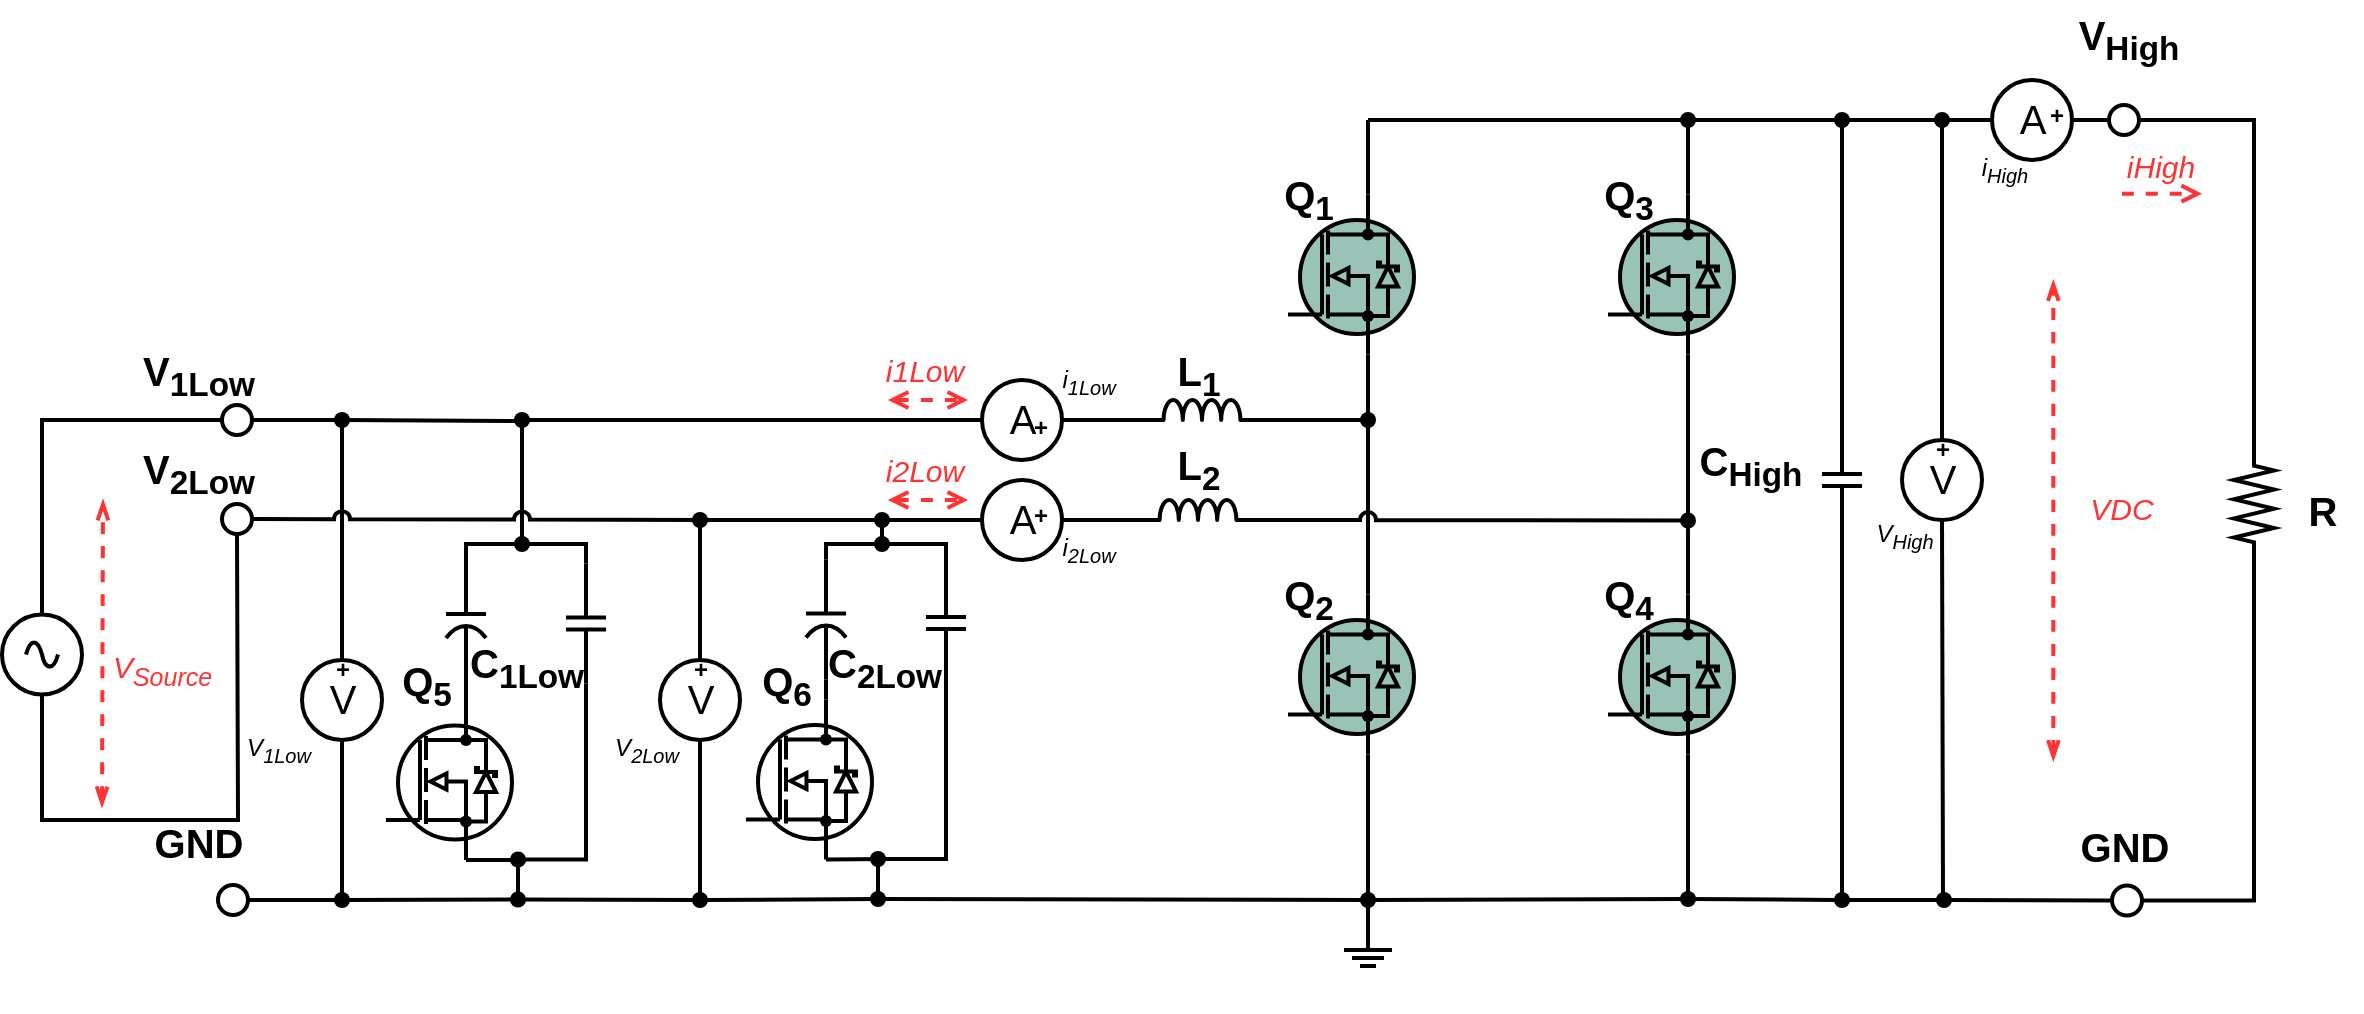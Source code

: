 <?xml version="1.0" encoding="UTF-8"?>
<mxfile version="26.0.9">
  <diagram name="Page-1" id="j7_pgPi_XARUUn6VyfYi">
    <mxGraphModel dx="6660" dy="6824" grid="1" gridSize="10" guides="1" tooltips="1" connect="1" arrows="1" fold="1" page="1" pageScale="1" pageWidth="1169" pageHeight="827" background="none" math="1" shadow="0">
      <root>
        <mxCell id="0" />
        <mxCell id="1" parent="0" />
        <mxCell id="2" value="" style="group" vertex="1" connectable="0" parent="1">
          <mxGeometry x="10710" y="-796" width="1180" height="505" as="geometry" />
        </mxCell>
        <mxCell id="3" value="" style="pointerEvents=1;verticalLabelPosition=middle;shadow=0;dashed=0;align=left;html=1;verticalAlign=top;shape=mxgraph.electrical.signal_sources.source;aspect=fixed;points=[[0.5,0,0],[1,0.5,0],[0.5,1,0],[0,0.5,0]];elSignalType=ac;labelPosition=center;spacingLeft=40;spacingBottom=0;spacing=0;spacingTop=20;fillColor=none;strokeWidth=2;" vertex="1" parent="2">
          <mxGeometry y="307.25" width="40" height="40" as="geometry" />
        </mxCell>
        <mxCell id="4" value="" style="edgeStyle=none;orthogonalLoop=1;jettySize=auto;html=1;labelBackgroundColor=none;fontSize=10;startArrow=openThin;startFill=0;endArrow=openThin;endFill=0;curved=1;dashed=1;rounded=0;strokeColor=light-dark(#FF3333,#FF3333);strokeWidth=2;" edge="1" parent="2">
          <mxGeometry width="80" relative="1" as="geometry">
            <mxPoint x="50" y="403.49" as="sourcePoint" />
            <mxPoint x="50.5" y="250" as="targetPoint" />
            <Array as="points" />
          </mxGeometry>
        </mxCell>
        <mxCell id="5" value="&lt;div&gt;&lt;i&gt;&amp;nbsp;&amp;nbsp;&amp;nbsp;&amp;nbsp;&amp;nbsp;&amp;nbsp;&lt;/i&gt;&lt;/div&gt;&lt;div&gt;&lt;i&gt;&lt;br&gt;&lt;/i&gt;&lt;/div&gt;&lt;div&gt;&lt;i&gt;&lt;br&gt;&lt;/i&gt;&lt;/div&gt;&lt;div&gt;&lt;i&gt;&lt;br&gt;&lt;/i&gt;&lt;/div&gt;&lt;div&gt;&lt;i&gt;&lt;br&gt;&lt;/i&gt;&lt;/div&gt;&lt;div&gt;&lt;i&gt;&amp;nbsp;&amp;nbsp;&amp;nbsp;&amp;nbsp;&amp;nbsp;&amp;nbsp;&amp;nbsp;&amp;nbsp;&lt;/i&gt;&lt;/div&gt;&lt;div&gt;&lt;i&gt;&amp;nbsp;&amp;nbsp;&amp;nbsp;&amp;nbsp;&amp;nbsp;&amp;nbsp;&amp;nbsp;&amp;nbsp; V&lt;sub&gt;Source&lt;/sub&gt;&lt;/i&gt;&lt;/div&gt;" style="edgeLabel;html=1;align=center;verticalAlign=middle;resizable=0;points=[];fontSize=15;labelBackgroundColor=none;fontColor=light-dark(#FF3333,#FF3333);" connectable="0" vertex="1" parent="4">
          <mxGeometry x="0.52" y="-1" relative="1" as="geometry">
            <mxPoint x="9" y="-6" as="offset" />
          </mxGeometry>
        </mxCell>
        <mxCell id="6" value="V&lt;sub&gt;1Low&lt;/sub&gt;" style="text;html=1;align=center;verticalAlign=middle;resizable=0;points=[];autosize=1;strokeColor=none;fillColor=none;fontSize=20;fontStyle=1;rounded=0;strokeWidth=2;" vertex="1" parent="2">
          <mxGeometry x="58" y="168.25" width="80" height="40" as="geometry" />
        </mxCell>
        <mxCell id="7" value="V&lt;sub&gt;2Low&lt;/sub&gt;" style="text;html=1;align=center;verticalAlign=middle;resizable=0;points=[];autosize=1;strokeColor=none;fillColor=none;fontSize=20;fontStyle=1;rounded=0;strokeWidth=2;" vertex="1" parent="2">
          <mxGeometry x="58" y="217.25" width="80" height="40" as="geometry" />
        </mxCell>
        <mxCell id="8" value="R" style="text;html=1;align=center;verticalAlign=middle;resizable=0;points=[];autosize=1;strokeColor=none;fillColor=none;fontSize=20;fontStyle=1;rounded=0;strokeWidth=2;" vertex="1" parent="2">
          <mxGeometry x="1140" y="235" width="40" height="40" as="geometry" />
        </mxCell>
        <mxCell id="9" value="i&lt;sub&gt;2Low&lt;/sub&gt;" style="text;html=1;align=center;verticalAlign=middle;resizable=0;points=[];autosize=1;strokeColor=none;fillColor=none;fontStyle=2;rounded=0;strokeWidth=2;" vertex="1" parent="2">
          <mxGeometry x="518" y="259.93" width="50" height="30" as="geometry" />
        </mxCell>
        <mxCell id="10" value="V&lt;sub&gt;1Low&lt;/sub&gt;" style="text;html=1;align=center;verticalAlign=middle;resizable=0;points=[];autosize=1;strokeColor=none;fillColor=none;fontStyle=2;rounded=0;strokeWidth=2;" vertex="1" parent="2">
          <mxGeometry x="108" y="360" width="60" height="30" as="geometry" />
        </mxCell>
        <mxCell id="11" value="C&lt;sub&gt;High&lt;/sub&gt;" style="text;html=1;align=center;verticalAlign=middle;resizable=0;points=[];autosize=1;strokeColor=none;fillColor=none;fontSize=20;fontStyle=1;rounded=0;strokeWidth=2;" vertex="1" parent="2">
          <mxGeometry x="839" y="213.25" width="70" height="40" as="geometry" />
        </mxCell>
        <mxCell id="12" value="C&lt;sub&gt;1Low&lt;/sub&gt;" style="text;html=1;align=center;verticalAlign=middle;resizable=0;points=[];autosize=1;strokeColor=none;fillColor=none;fontSize=20;fontStyle=1;rounded=0;strokeWidth=2;" vertex="1" parent="2">
          <mxGeometry x="222" y="314.0" width="80" height="40" as="geometry" />
        </mxCell>
        <mxCell id="13" value="L&lt;sub&gt;1&lt;/sub&gt;" style="text;html=1;align=center;verticalAlign=middle;resizable=0;points=[];autosize=1;strokeColor=none;fillColor=none;fontSize=20;fontStyle=1;rounded=0;strokeWidth=2;" vertex="1" parent="2">
          <mxGeometry x="578" y="168.25" width="40" height="40" as="geometry" />
        </mxCell>
        <mxCell id="14" value="L&lt;sub&gt;2&lt;/sub&gt;" style="text;html=1;align=center;verticalAlign=middle;resizable=0;points=[];autosize=1;strokeColor=none;fillColor=none;fontSize=20;fontStyle=1;rounded=0;strokeWidth=2;" vertex="1" parent="2">
          <mxGeometry x="578" y="215.25" width="40" height="40" as="geometry" />
        </mxCell>
        <mxCell id="15" value="GND" style="text;html=1;align=center;verticalAlign=middle;resizable=0;points=[];autosize=1;strokeColor=none;fillColor=none;fontSize=20;fontStyle=1;rounded=0;strokeWidth=2;" vertex="1" parent="2">
          <mxGeometry x="63" y="401.25" width="70" height="40" as="geometry" />
        </mxCell>
        <mxCell id="16" value="GND" style="text;html=1;align=center;verticalAlign=middle;resizable=0;points=[];autosize=1;strokeColor=none;fillColor=none;fontSize=20;fontStyle=1;rounded=0;strokeWidth=2;" vertex="1" parent="2">
          <mxGeometry x="1026" y="402.5" width="70" height="40" as="geometry" />
        </mxCell>
        <mxCell id="17" value="V&lt;sub&gt;High&lt;/sub&gt;" style="text;html=1;align=center;verticalAlign=middle;resizable=0;points=[];autosize=1;strokeColor=none;fillColor=none;fontStyle=2;rounded=0;strokeWidth=2;" vertex="1" parent="2">
          <mxGeometry x="926" y="253.25" width="50" height="30" as="geometry" />
        </mxCell>
        <mxCell id="18" value="i&lt;sub&gt;High&lt;/sub&gt;" style="text;html=1;align=center;verticalAlign=middle;resizable=0;points=[];autosize=1;strokeColor=none;fillColor=none;fontStyle=2;rounded=0;strokeWidth=2;" vertex="1" parent="2">
          <mxGeometry x="976" y="70" width="50" height="30" as="geometry" />
        </mxCell>
        <mxCell id="19" value="Q&lt;sub&gt;5&lt;/sub&gt;" style="text;html=1;align=center;verticalAlign=middle;resizable=0;points=[];autosize=1;strokeColor=none;fillColor=none;fontSize=20;fontStyle=1;rounded=0;strokeWidth=2;" vertex="1" parent="2">
          <mxGeometry x="187" y="322.75" width="50" height="40" as="geometry" />
        </mxCell>
        <mxCell id="20" value="" style="shape=waypoint;fillStyle=solid;size=6;pointerEvents=1;points=[];fillColor=none;resizable=0;rotatable=0;perimeter=centerPerimeter;snapToPoint=1;strokeColor=none;rounded=0;strokeWidth=2;" vertex="1" parent="2">
          <mxGeometry x="135" y="237.25" width="20" height="20" as="geometry" />
        </mxCell>
        <mxCell id="21" value="" style="verticalLabelPosition=bottom;shadow=0;dashed=0;align=center;html=1;verticalAlign=top;strokeWidth=2;shape=ellipse;perimeter=ellipsePerimeter;rounded=0;fillColor=none;aspect=fixed;" vertex="1" parent="2">
          <mxGeometry x="110" y="202.5" width="15" height="15" as="geometry" />
        </mxCell>
        <mxCell id="22" value="" style="verticalLabelPosition=bottom;shadow=0;dashed=0;align=center;html=1;verticalAlign=top;strokeWidth=2;shape=ellipse;perimeter=ellipsePerimeter;rounded=0;fillColor=none;aspect=fixed;" vertex="1" parent="2">
          <mxGeometry x="110" y="252" width="15" height="15" as="geometry" />
        </mxCell>
        <mxCell id="23" value="" style="verticalLabelPosition=bottom;shadow=0;dashed=0;align=center;html=1;verticalAlign=top;strokeWidth=2;shape=ellipse;perimeter=ellipsePerimeter;rounded=0;fillColor=none;" vertex="1" parent="2">
          <mxGeometry x="108" y="442.5" width="15" height="15" as="geometry" />
        </mxCell>
        <mxCell id="24" value="" style="verticalLabelPosition=bottom;shadow=0;dashed=0;align=center;html=1;verticalAlign=top;strokeWidth=2;shape=ellipse;perimeter=ellipsePerimeter;rounded=0;fillColor=none;" vertex="1" parent="2">
          <mxGeometry x="1053.5" y="52.5" width="15" height="15" as="geometry" />
        </mxCell>
        <mxCell id="25" value="" style="verticalLabelPosition=bottom;shadow=0;dashed=0;align=center;html=1;verticalAlign=top;strokeWidth=2;shape=ellipse;perimeter=ellipsePerimeter;rounded=0;fillColor=none;" vertex="1" parent="2">
          <mxGeometry x="1055" y="442.75" width="15" height="15" as="geometry" />
        </mxCell>
        <mxCell id="26" value="i&lt;sub&gt;1Low&lt;/sub&gt;" style="text;html=1;align=center;verticalAlign=middle;resizable=0;points=[];autosize=1;strokeColor=none;fillColor=none;fontStyle=2;rounded=0;strokeWidth=2;" vertex="1" parent="2">
          <mxGeometry x="518" y="175.75" width="50" height="30" as="geometry" />
        </mxCell>
        <mxCell id="27" value="+" style="text;html=1;align=center;verticalAlign=middle;resizable=0;points=[];autosize=1;strokeColor=none;fillColor=none;strokeWidth=2;fontStyle=1;rounded=0;" vertex="1" parent="2">
          <mxGeometry x="504" y="243" width="30" height="30" as="geometry" />
        </mxCell>
        <mxCell id="28" value="V&lt;sub&gt;2Low&lt;/sub&gt;" style="text;html=1;align=center;verticalAlign=middle;resizable=0;points=[];autosize=1;strokeColor=none;fillColor=none;fontStyle=2;rounded=0;strokeWidth=2;" vertex="1" parent="2">
          <mxGeometry x="292" y="360" width="60" height="30" as="geometry" />
        </mxCell>
        <mxCell id="29" value="" style="shape=waypoint;fillStyle=solid;size=6;pointerEvents=1;points=[];fillColor=none;resizable=0;rotatable=0;perimeter=centerPerimeter;snapToPoint=1;strokeColor=none;rounded=0;strokeWidth=2;" vertex="1" parent="2">
          <mxGeometry x="136" y="256.25" width="20" height="20" as="geometry" />
        </mxCell>
        <mxCell id="30" value="" style="pointerEvents=1;verticalLabelPosition=middle;shadow=0;dashed=0;align=left;html=1;verticalAlign=top;shape=mxgraph.electrical.capacitors.capacitor_2;spacing=0;labelPosition=center;spacingTop=10;spacingLeft=25;fillColor=none;rotation=90;strokeWidth=2;" vertex="1" parent="2">
          <mxGeometry x="202" y="300" width="60" height="20" as="geometry" />
        </mxCell>
        <mxCell id="31" value="" style="pointerEvents=1;verticalLabelPosition=middle;shadow=0;dashed=0;align=left;html=1;verticalAlign=top;shape=mxgraph.electrical.capacitors.capacitor_1;labelPosition=center;spacingBottom=0;spacingLeft=25;direction=east;spacing=0;spacingTop=10;points=[[0,0.5,0,0,0],[0.5,0,0,0,-3],[0.5,1,0,0,2],[1,0.5,0,0,0]];fillColor=none;rotation=90;strokeWidth=2;" vertex="1" parent="2">
          <mxGeometry x="262" y="301.75" width="60" height="20" as="geometry" />
        </mxCell>
        <mxCell id="32" value="" style="shape=waypoint;sketch=0;fillStyle=solid;size=6;pointerEvents=1;points=[];fillColor=none;resizable=0;rotatable=0;perimeter=centerPerimeter;snapToPoint=1;strokeWidth=2;" vertex="1" parent="2">
          <mxGeometry x="248" y="419.75" width="20" height="20" as="geometry" />
        </mxCell>
        <mxCell id="33" value="" style="edgeStyle=orthogonalEdgeStyle;orthogonalLoop=1;jettySize=auto;html=1;rounded=0;exitX=1;exitY=0.5;exitDx=0;exitDy=0;exitPerimeter=0;endArrow=none;startFill=0;entryX=0.903;entryY=0.529;entryDx=0;entryDy=0;entryPerimeter=0;strokeWidth=2;" edge="1" parent="2" source="31" target="32">
          <mxGeometry width="100" relative="1" as="geometry">
            <mxPoint x="252" y="390" as="sourcePoint" />
            <mxPoint x="268" y="430" as="targetPoint" />
            <Array as="points">
              <mxPoint x="292" y="430" />
            </Array>
          </mxGeometry>
        </mxCell>
        <mxCell id="34" value="" style="edgeStyle=elbowEdgeStyle;orthogonalLoop=1;jettySize=auto;html=1;rounded=0;exitX=1;exitY=1;exitDx=0;exitDy=0;entryX=0.5;entryY=0.512;entryDx=0;entryDy=0;entryPerimeter=0;endArrow=none;startFill=0;elbow=vertical;strokeWidth=2;" edge="1" parent="2" source="73">
          <mxGeometry width="100" relative="1" as="geometry">
            <mxPoint x="226" y="400" as="sourcePoint" />
            <mxPoint x="262" y="429.75" as="targetPoint" />
          </mxGeometry>
        </mxCell>
        <mxCell id="35" value="" style="shape=waypoint;sketch=0;fillStyle=solid;size=6;pointerEvents=1;points=[];fillColor=none;resizable=0;rotatable=0;perimeter=centerPerimeter;snapToPoint=1;strokeWidth=2;" vertex="1" parent="2">
          <mxGeometry x="250" y="262" width="20" height="20" as="geometry" />
        </mxCell>
        <mxCell id="36" value="" style="edgeStyle=elbowEdgeStyle;orthogonalLoop=1;jettySize=auto;html=1;rounded=0;entryX=0.647;entryY=0.122;entryDx=0;entryDy=0;entryPerimeter=0;endArrow=none;startFill=0;exitX=0.31;exitY=0.969;exitDx=0;exitDy=0;exitPerimeter=0;jumpStyle=arc;strokeWidth=2;" edge="1" parent="2" source="37" target="35">
          <mxGeometry width="100" relative="1" as="geometry">
            <mxPoint x="286" y="220.0" as="sourcePoint" />
            <mxPoint x="286" y="280.0" as="targetPoint" />
          </mxGeometry>
        </mxCell>
        <mxCell id="37" value="" style="shape=waypoint;sketch=0;fillStyle=solid;size=6;pointerEvents=1;points=[];fillColor=none;resizable=0;rotatable=0;perimeter=centerPerimeter;snapToPoint=1;strokeWidth=2;" vertex="1" parent="2">
          <mxGeometry x="250" y="200" width="20" height="20" as="geometry" />
        </mxCell>
        <mxCell id="38" value="" style="edgeStyle=elbowEdgeStyle;orthogonalLoop=1;jettySize=auto;html=1;rounded=0;endArrow=none;startFill=0;exitDx=0;exitDy=0;jumpStyle=arc;strokeWidth=2;elbow=vertical;" edge="1" parent="2" source="76">
          <mxGeometry width="100" relative="1" as="geometry">
            <mxPoint x="247.95" y="181" as="sourcePoint" />
            <mxPoint x="260" y="211" as="targetPoint" />
          </mxGeometry>
        </mxCell>
        <mxCell id="39" value="" style="shape=waypoint;sketch=0;fillStyle=solid;size=6;pointerEvents=1;points=[];fillColor=none;resizable=0;rotatable=0;perimeter=centerPerimeter;snapToPoint=1;strokeWidth=2;" vertex="1" parent="2">
          <mxGeometry x="339" y="250" width="20" height="20" as="geometry" />
        </mxCell>
        <mxCell id="40" value="" style="edgeStyle=elbowEdgeStyle;orthogonalLoop=1;jettySize=auto;html=1;rounded=0;entryX=0.5;entryY=0;entryDx=0;entryDy=0;entryPerimeter=0;endArrow=none;startFill=0;jumpStyle=arc;strokeWidth=2;" edge="1" parent="2" target="129">
          <mxGeometry width="100" relative="1" as="geometry">
            <mxPoint x="349" y="259" as="sourcePoint" />
            <mxPoint x="302" y="300" as="targetPoint" />
          </mxGeometry>
        </mxCell>
        <mxCell id="41" value="" style="shape=waypoint;sketch=0;fillStyle=solid;size=6;pointerEvents=1;points=[];fillColor=none;resizable=0;rotatable=0;perimeter=centerPerimeter;snapToPoint=1;strokeWidth=2;" vertex="1" parent="2">
          <mxGeometry x="339" y="440" width="20" height="20" as="geometry" />
        </mxCell>
        <mxCell id="42" value="" style="edgeStyle=elbowEdgeStyle;orthogonalLoop=1;jettySize=auto;html=1;rounded=0;entryX=0.627;entryY=0.002;entryDx=0;entryDy=0;entryPerimeter=0;endArrow=none;startFill=0;exitX=0.5;exitY=1;exitDx=0;exitDy=0;exitPerimeter=0;jumpStyle=arc;strokeWidth=2;" edge="1" parent="2" source="129" target="41">
          <mxGeometry width="100" relative="1" as="geometry">
            <mxPoint x="359" y="269" as="sourcePoint" />
            <mxPoint x="359" y="340" as="targetPoint" />
          </mxGeometry>
        </mxCell>
        <mxCell id="43" value="" style="edgeStyle=elbowEdgeStyle;orthogonalLoop=1;jettySize=auto;html=1;rounded=0;entryX=0.367;entryY=0.484;entryDx=0;entryDy=0;entryPerimeter=0;endArrow=none;startFill=0;exitDx=0;exitDy=0;jumpStyle=arc;strokeWidth=2;" edge="1" parent="2" source="46" target="41">
          <mxGeometry width="100" relative="1" as="geometry">
            <mxPoint x="345" y="279" as="sourcePoint" />
            <mxPoint x="345" y="350" as="targetPoint" />
          </mxGeometry>
        </mxCell>
        <mxCell id="44" value="" style="edgeStyle=elbowEdgeStyle;orthogonalLoop=1;jettySize=auto;html=1;rounded=0;endArrow=none;startFill=0;exitX=0.532;exitY=1.003;exitDx=0;exitDy=0;exitPerimeter=0;jumpStyle=arc;entryX=0.631;entryY=0.447;entryDx=0;entryDy=0;entryPerimeter=0;strokeWidth=2;" edge="1" parent="2" source="32" target="46">
          <mxGeometry width="100" relative="1" as="geometry">
            <mxPoint x="355" y="289" as="sourcePoint" />
            <mxPoint x="282" y="440" as="targetPoint" />
          </mxGeometry>
        </mxCell>
        <mxCell id="45" value="" style="edgeStyle=elbowEdgeStyle;orthogonalLoop=1;jettySize=auto;html=1;rounded=0;entryDx=0;entryDy=0;entryPerimeter=0;endArrow=none;startFill=0;exitDx=0;exitDy=0;jumpStyle=arc;strokeWidth=2;" edge="1" parent="2" source="48" target="46">
          <mxGeometry width="100" relative="1" as="geometry">
            <mxPoint x="123" y="450" as="sourcePoint" />
            <mxPoint x="301" y="450" as="targetPoint" />
          </mxGeometry>
        </mxCell>
        <mxCell id="46" value="" style="shape=waypoint;sketch=0;fillStyle=solid;size=6;pointerEvents=1;points=[];fillColor=none;resizable=0;rotatable=0;perimeter=centerPerimeter;snapToPoint=1;strokeWidth=2;" vertex="1" parent="2">
          <mxGeometry x="248" y="439.75" width="20" height="20" as="geometry" />
        </mxCell>
        <mxCell id="47" value="" style="edgeStyle=elbowEdgeStyle;orthogonalLoop=1;jettySize=auto;html=1;rounded=0;entryDx=0;entryDy=0;entryPerimeter=0;endArrow=none;startFill=0;exitX=1;exitY=0.5;exitDx=0;exitDy=0;jumpStyle=arc;strokeWidth=2;" edge="1" parent="2" source="23" target="48">
          <mxGeometry width="100" relative="1" as="geometry">
            <mxPoint x="123" y="450" as="sourcePoint" />
            <mxPoint x="234" y="450" as="targetPoint" />
          </mxGeometry>
        </mxCell>
        <mxCell id="48" value="" style="shape=waypoint;sketch=0;fillStyle=solid;size=6;pointerEvents=1;points=[];fillColor=none;resizable=0;rotatable=0;perimeter=centerPerimeter;snapToPoint=1;strokeWidth=2;" vertex="1" parent="2">
          <mxGeometry x="160" y="440" width="20" height="20" as="geometry" />
        </mxCell>
        <mxCell id="49" value="" style="group;strokeWidth=2;" connectable="0" vertex="1" parent="2">
          <mxGeometry x="150" y="320" width="40" height="50" as="geometry" />
        </mxCell>
        <mxCell id="50" value="+" style="text;html=1;align=center;verticalAlign=middle;resizable=0;points=[];autosize=1;strokeColor=none;fillColor=none;fontStyle=1;rounded=0;" vertex="1" parent="49">
          <mxGeometry x="5" width="30" height="30" as="geometry" />
        </mxCell>
        <mxCell id="51" value="V" style="verticalLabelPosition=middle;shadow=0;dashed=0;align=center;html=1;verticalAlign=middle;strokeWidth=2;shape=ellipse;aspect=fixed;fontSize=20;spacing=0;spacingBottom=2;points=[[0,0.5,0,0,0],[0.5,0,0,0,0],[0.5,1,0,0,0],[1,0.5,0,0,0]];fillColor=none;" vertex="1" parent="49">
          <mxGeometry y="10" width="40" height="40" as="geometry" />
        </mxCell>
        <mxCell id="52" value="" style="edgeStyle=elbowEdgeStyle;orthogonalLoop=1;jettySize=auto;html=1;rounded=0;entryX=0.5;entryY=0;entryDx=0;entryDy=0;entryPerimeter=0;endArrow=none;startFill=0;jumpStyle=arc;exitX=0.509;exitY=0.645;exitDx=0;exitDy=0;exitPerimeter=0;strokeWidth=2;" edge="1" parent="2" source="76" target="51">
          <mxGeometry width="100" relative="1" as="geometry">
            <mxPoint x="168" y="280" as="sourcePoint" />
            <mxPoint x="132.64" y="373.5" as="targetPoint" />
          </mxGeometry>
        </mxCell>
        <mxCell id="53" value="" style="edgeStyle=elbowEdgeStyle;orthogonalLoop=1;jettySize=auto;html=1;rounded=0;entryX=0.554;entryY=0.102;entryDx=0;entryDy=0;entryPerimeter=0;endArrow=none;startFill=0;exitX=0.5;exitY=1;exitDx=0;exitDy=0;exitPerimeter=0;jumpStyle=arc;strokeWidth=2;" edge="1" parent="2" source="51" target="48">
          <mxGeometry width="100" relative="1" as="geometry">
            <mxPoint x="177" y="269" as="sourcePoint" />
            <mxPoint x="177" y="340" as="targetPoint" />
          </mxGeometry>
        </mxCell>
        <mxCell id="54" value="" style="edgeStyle=orthogonalEdgeStyle;rounded=0;orthogonalLoop=1;jettySize=auto;html=1;endArrow=none;startFill=0;strokeWidth=2;" edge="1" parent="2" source="55" target="89">
          <mxGeometry relative="1" as="geometry" />
        </mxCell>
        <mxCell id="55" value="A" style="verticalLabelPosition=middle;shadow=0;dashed=0;align=center;html=1;verticalAlign=middle;strokeWidth=2;shape=ellipse;aspect=fixed;fontSize=20;spacing=0;spacingBottom=2;spacingTop=0;points=[[0,0.5,0,0,0],[0.5,0,0,0,0],[0.5,1,0,0,0],[1,0.5,0,0,0]];fillColor=none;" vertex="1" parent="2">
          <mxGeometry x="490" y="240" width="40" height="40" as="geometry" />
        </mxCell>
        <mxCell id="56" value="A" style="verticalLabelPosition=middle;shadow=0;dashed=0;align=center;html=1;verticalAlign=middle;strokeWidth=2;shape=ellipse;aspect=fixed;fontSize=20;spacing=0;spacingBottom=2;spacingTop=0;points=[[0,0.5,0,0,0],[0.5,0,0,0,0],[0.5,1,0,0,0],[1,0.5,0,0,0]];fillColor=none;" vertex="1" parent="2">
          <mxGeometry x="490" y="190" width="40" height="40" as="geometry" />
        </mxCell>
        <mxCell id="57" value="+" style="text;html=1;align=center;verticalAlign=middle;resizable=0;points=[];autosize=1;strokeColor=none;fillColor=none;strokeWidth=2;fontStyle=1;rounded=0;" vertex="1" parent="2">
          <mxGeometry x="504" y="198.75" width="30" height="30" as="geometry" />
        </mxCell>
        <mxCell id="58" value="" style="pointerEvents=1;verticalLabelPosition=middle;shadow=0;dashed=0;align=left;html=1;verticalAlign=top;shape=mxgraph.electrical.inductors.inductor_3;labelPosition=center;spacingBottom=0;spacingLeft=25;direction=east;spacing=0;spacingTop=0;points=[[0,1,0,0,0],[0.5,1,0,0,0],[1,1,0,0,0]];fillColor=none;strokeWidth=2;" vertex="1" parent="2">
          <mxGeometry x="570" y="200" width="60" height="10" as="geometry" />
        </mxCell>
        <mxCell id="59" value="" style="pointerEvents=1;verticalLabelPosition=middle;shadow=0;dashed=0;align=left;html=1;verticalAlign=top;shape=mxgraph.electrical.inductors.inductor_3;labelPosition=center;spacingBottom=0;spacingLeft=25;direction=east;spacing=0;spacingTop=0;points=[[0,1,0,0,0],[0.5,1,0,0,0],[1,1,0,0,0]];fillColor=none;strokeWidth=2;" vertex="1" parent="2">
          <mxGeometry x="568" y="250" width="60" height="10" as="geometry" />
        </mxCell>
        <mxCell id="60" value="" style="edgeStyle=elbowEdgeStyle;orthogonalLoop=1;jettySize=auto;html=1;rounded=0;endArrow=none;startFill=0;jumpStyle=arc;elbow=vertical;entryX=1;entryY=0.5;entryDx=0;entryDy=0;entryPerimeter=0;exitX=0;exitY=1;exitDx=0;exitDy=0;exitPerimeter=0;strokeWidth=2;" edge="1" parent="2" source="58" target="56">
          <mxGeometry width="100" relative="1" as="geometry">
            <mxPoint x="568" y="216" as="sourcePoint" />
            <mxPoint x="528" y="219" as="targetPoint" />
          </mxGeometry>
        </mxCell>
        <mxCell id="61" value="" style="edgeStyle=elbowEdgeStyle;orthogonalLoop=1;jettySize=auto;html=1;rounded=0;entryX=1;entryY=0.5;entryDx=0;entryDy=0;entryPerimeter=0;endArrow=none;startFill=0;exitX=0;exitY=1;exitDx=0;exitDy=0;exitPerimeter=0;jumpStyle=arc;elbow=vertical;strokeWidth=2;" edge="1" parent="2" source="59" target="55">
          <mxGeometry width="100" relative="1" as="geometry">
            <mxPoint x="559.82" y="255.25" as="sourcePoint" />
            <mxPoint x="559.82" y="318.25" as="targetPoint" />
          </mxGeometry>
        </mxCell>
        <mxCell id="62" value="" style="edgeStyle=orthogonalEdgeStyle;rounded=0;orthogonalLoop=1;jettySize=auto;html=1;entryX=0.56;entryY=0.719;entryDx=0;entryDy=0;entryPerimeter=0;strokeWidth=2;endArrow=none;startFill=0;" edge="1" parent="2" source="64" target="111">
          <mxGeometry relative="1" as="geometry">
            <mxPoint x="920.0" y="140" as="targetPoint" />
          </mxGeometry>
        </mxCell>
        <mxCell id="63" value="" style="edgeStyle=orthogonalEdgeStyle;rounded=0;orthogonalLoop=1;jettySize=auto;html=1;endArrow=none;startFill=0;strokeWidth=2;entryX=0.121;entryY=0.325;entryDx=0;entryDy=0;entryPerimeter=0;" edge="1" parent="2" source="64" target="105">
          <mxGeometry relative="1" as="geometry">
            <mxPoint x="920" y="340" as="targetPoint" />
          </mxGeometry>
        </mxCell>
        <mxCell id="64" value="" style="pointerEvents=1;verticalLabelPosition=middle;shadow=0;dashed=0;align=left;html=1;verticalAlign=top;shape=mxgraph.electrical.capacitors.capacitor_1;labelPosition=center;spacingBottom=0;spacingLeft=25;direction=east;spacing=0;spacingTop=10;points=[[0,0.5,0,0,0],[0.5,0,0,0,-3],[0.5,1,0,0,2],[1,0.5,0,0,0]];fillColor=none;rotation=90;strokeWidth=2;" vertex="1" parent="2">
          <mxGeometry x="890" y="230" width="60" height="20" as="geometry" />
        </mxCell>
        <mxCell id="65" value="" style="group;strokeWidth=2;" connectable="0" vertex="1" parent="2">
          <mxGeometry x="192" y="350" width="63" height="80" as="geometry" />
        </mxCell>
        <mxCell id="66" value="" style="ellipse;whiteSpace=wrap;html=1;fillColor=none;strokeWidth=2;strokeColor=default;container=0;" vertex="1" parent="65">
          <mxGeometry x="6" y="12.75" width="57" height="57" as="geometry" />
        </mxCell>
        <mxCell id="67" value="" style="shape=stencil(rZRNbsMgEIVPw7bC4GZf0fYexJnEKAQsoEl7+2CPLYU4Rv7pxtK8Jz5mHmDCha9lA4TRmvBPwhij8RPLG5ZlX0rfQBVQu0qn5F4DOj44e4abOoSeoEwNToXW5V+EfpAWSQkXlTUmQpQ1PnEe/AiTysS19Bdh/fZ/ffX2jnUTd7hAAId6gSph37PBxRYwF1GZGoeLvazOJ2d/zOFlO41soxoZg32xV3jo8ykBmht1QGhlphFsBYKniGIWotLWQ+ZYoj6KolMn8uPiaB1kgj0qrfE6ZnZdlP6asbPhz0OkTbBdgiiXN/FE2H4BthNWIcr/RhS75cex6i2kXZRLEK8fyuBN3vdu2ejBdCr+8jvhDg==);html=1;verticalAlign=top;align=left;spacingTop=10;spacing=0;spacingLeft=25;fillColor=none;flipV=1;rotation=-90;aspect=fixed;strokeWidth=2;container=0;" vertex="1" parent="65">
          <mxGeometry x="40" y="36" width="20" height="10" as="geometry" />
        </mxCell>
        <mxCell id="68" value="" style="edgeStyle=orthogonalEdgeStyle;orthogonalLoop=1;jettySize=auto;html=1;rounded=0;endArrow=none;startFill=0;entryX=1;entryY=0.5;entryDx=0;entryDy=0;strokeWidth=2;" edge="1" parent="65" source="69">
          <mxGeometry width="100" relative="1" as="geometry">
            <mxPoint x="40" y="26.75" as="sourcePoint" />
            <mxPoint x="50" y="35.75" as="targetPoint" />
          </mxGeometry>
        </mxCell>
        <mxCell id="69" value="" style="shape=waypoint;sketch=0;fillStyle=solid;size=6;pointerEvents=1;points=[];fillColor=none;resizable=0;rotatable=0;perimeter=centerPerimeter;snapToPoint=1;strokeColor=default;strokeWidth=1;container=0;" vertex="1" parent="65">
          <mxGeometry x="30" y="10" width="20" height="20" as="geometry" />
        </mxCell>
        <mxCell id="70" value="" style="edgeStyle=orthogonalEdgeStyle;orthogonalLoop=1;jettySize=auto;html=1;rounded=0;exitX=0;exitY=0.5;exitDx=0;exitDy=0;endArrow=none;startFill=0;strokeWidth=2;" edge="1" parent="65" target="71">
          <mxGeometry width="100" relative="1" as="geometry">
            <mxPoint x="50" y="50.75" as="sourcePoint" />
            <mxPoint x="50" y="71.75" as="targetPoint" />
            <Array as="points">
              <mxPoint x="50" y="60.75" />
            </Array>
          </mxGeometry>
        </mxCell>
        <mxCell id="71" value="" style="shape=waypoint;sketch=0;fillStyle=solid;size=6;pointerEvents=1;points=[];fillColor=none;resizable=0;rotatable=0;perimeter=centerPerimeter;snapToPoint=1;strokeColor=default;strokeWidth=1;container=0;" vertex="1" parent="65">
          <mxGeometry x="30" y="50.75" width="20" height="20" as="geometry" />
        </mxCell>
        <mxCell id="72" value="" style="edgeStyle=orthogonalEdgeStyle;orthogonalLoop=1;jettySize=auto;html=1;rounded=0;entryX=0.5;entryY=0.5;entryDx=0;entryDy=0;entryPerimeter=0;endArrow=block;endFill=0;strokeWidth=2;" edge="1" parent="65" source="71">
          <mxGeometry width="100" relative="1" as="geometry">
            <mxPoint x="-50" y="71.75" as="sourcePoint" />
            <mxPoint x="20" y="40.75" as="targetPoint" />
            <Array as="points">
              <mxPoint x="40" y="40.75" />
            </Array>
          </mxGeometry>
        </mxCell>
        <mxCell id="73" value="" style="shape=stencil(xZXbboMwDIafJrdTTu24nej6Hin1RlSaoJAe9vYLhFYlLGgjVJMQkv3jL45jHMTyphQ1IIoviG0QpRy7lzNLb2a9KZoaCut9Z2Gk2FXglcYafYCL3Ns+RKoSjLStyt4RfnPftA/LC62Ug0itmoHyoDuYkMrF4quH9ct/9dbLytu1W+EIFoz3E+9FdPtrMBmCn4MlS2HvGw8LEUJY7jyxQrN8J4rDp9EntR9HRbUPbeAH4S7LqvJNMLGpWrTtMRJu8lGfIXboazxVrxuhkuqBQF5nIIZJBAj6P1kEtSDZ37MIECw9C8aTs+Dr5CxWM04kbC2anMWcvuCLI9LPdM5fxhdHZJOIbkxFJom7yGIzqAsbDbHO6y+/zvEN);whiteSpace=wrap;html=1;strokeWidth=2;movable=1;resizable=1;rotatable=1;deletable=1;editable=1;locked=0;connectable=1;fillColor=none;" vertex="1" parent="65">
          <mxGeometry width="40" height="80" as="geometry" />
        </mxCell>
        <mxCell id="74" value="" style="edgeStyle=elbowEdgeStyle;orthogonalLoop=1;jettySize=auto;html=1;rounded=0;exitX=1;exitY=0.5;exitDx=0;exitDy=0;entryX=1;entryY=0;entryDx=0;entryDy=0;endArrow=none;startFill=0;elbow=vertical;exitPerimeter=0;strokeWidth=2;" edge="1" parent="2" source="30" target="73">
          <mxGeometry width="100" relative="1" as="geometry">
            <mxPoint x="242" y="440" as="sourcePoint" />
            <mxPoint x="272" y="439.75" as="targetPoint" />
          </mxGeometry>
        </mxCell>
        <mxCell id="75" value="&amp;nbsp;" style="edgeStyle=elbowEdgeStyle;orthogonalLoop=1;jettySize=auto;html=1;rounded=0;entryX=0.091;entryY=0.615;entryDx=0;entryDy=0;entryPerimeter=0;endArrow=none;startFill=0;jumpStyle=arc;exitX=1;exitY=0.5;exitDx=0;exitDy=0;strokeWidth=2;" edge="1" parent="2" source="22" target="39">
          <mxGeometry x="-0.065" y="20" width="100" relative="1" as="geometry">
            <mxPoint x="167" y="259" as="sourcePoint" />
            <mxPoint x="231" y="257.88" as="targetPoint" />
            <mxPoint as="offset" />
          </mxGeometry>
        </mxCell>
        <mxCell id="76" value="" style="shape=waypoint;sketch=0;fillStyle=solid;size=6;pointerEvents=1;points=[];fillColor=none;resizable=0;rotatable=0;perimeter=centerPerimeter;snapToPoint=1;strokeWidth=2;" vertex="1" parent="2">
          <mxGeometry x="160" y="200" width="20" height="20" as="geometry" />
        </mxCell>
        <mxCell id="77" value="Q&lt;sub&gt;6&lt;/sub&gt;" style="text;html=1;align=center;verticalAlign=middle;resizable=0;points=[];autosize=1;strokeColor=none;fillColor=none;fontSize=20;fontStyle=1;rounded=0;strokeWidth=2;" vertex="1" parent="2">
          <mxGeometry x="367" y="322.5" width="50" height="40" as="geometry" />
        </mxCell>
        <mxCell id="78" value="" style="pointerEvents=1;verticalLabelPosition=middle;shadow=0;dashed=0;align=left;html=1;verticalAlign=top;shape=mxgraph.electrical.capacitors.capacitor_2;spacing=0;labelPosition=center;spacingTop=10;spacingLeft=25;fillColor=none;rotation=90;strokeWidth=2;" vertex="1" parent="2">
          <mxGeometry x="382" y="299.75" width="60" height="20" as="geometry" />
        </mxCell>
        <mxCell id="79" value="" style="pointerEvents=1;verticalLabelPosition=middle;shadow=0;dashed=0;align=left;html=1;verticalAlign=top;shape=mxgraph.electrical.capacitors.capacitor_1;labelPosition=center;spacingBottom=0;spacingLeft=25;direction=east;spacing=0;spacingTop=10;points=[[0,0.5,0,0,0],[0.5,0,0,0,-3],[0.5,1,0,0,2],[1,0.5,0,0,0]];fillColor=none;rotation=90;strokeWidth=2;" vertex="1" parent="2">
          <mxGeometry x="442" y="301.5" width="60" height="20" as="geometry" />
        </mxCell>
        <mxCell id="80" value="" style="shape=waypoint;sketch=0;fillStyle=solid;size=6;pointerEvents=1;points=[];fillColor=none;resizable=0;rotatable=0;perimeter=centerPerimeter;snapToPoint=1;strokeWidth=2;" vertex="1" parent="2">
          <mxGeometry x="428" y="419.5" width="20" height="20" as="geometry" />
        </mxCell>
        <mxCell id="81" value="" style="edgeStyle=orthogonalEdgeStyle;orthogonalLoop=1;jettySize=auto;html=1;rounded=0;exitX=1;exitY=0.5;exitDx=0;exitDy=0;exitPerimeter=0;entryX=0.667;entryY=0.587;entryDx=0;entryDy=0;entryPerimeter=0;endArrow=none;startFill=0;strokeWidth=2;" edge="1" parent="2" source="79" target="80">
          <mxGeometry width="100" relative="1" as="geometry">
            <mxPoint x="432" y="389.75" as="sourcePoint" />
            <mxPoint x="448" y="429.5" as="targetPoint" />
            <Array as="points">
              <mxPoint x="472" y="430" />
            </Array>
          </mxGeometry>
        </mxCell>
        <mxCell id="82" value="" style="edgeStyle=elbowEdgeStyle;orthogonalLoop=1;jettySize=auto;html=1;rounded=0;exitX=1;exitY=1;exitDx=0;exitDy=0;entryX=0.5;entryY=0.512;entryDx=0;entryDy=0;entryPerimeter=0;endArrow=none;startFill=0;elbow=vertical;strokeWidth=2;" edge="1" parent="2" source="169">
          <mxGeometry width="100" relative="1" as="geometry">
            <mxPoint x="406" y="399.75" as="sourcePoint" />
            <mxPoint x="442" y="429.5" as="targetPoint" />
          </mxGeometry>
        </mxCell>
        <mxCell id="83" value="" style="edgeStyle=elbowEdgeStyle;orthogonalLoop=1;jettySize=auto;html=1;rounded=0;endArrow=none;startFill=0;exitX=0.532;exitY=1.003;exitDx=0;exitDy=0;exitPerimeter=0;jumpStyle=arc;entryX=0.631;entryY=0.447;entryDx=0;entryDy=0;entryPerimeter=0;strokeWidth=2;" edge="1" parent="2" source="80" target="84">
          <mxGeometry width="100" relative="1" as="geometry">
            <mxPoint x="535" y="288.75" as="sourcePoint" />
            <mxPoint x="462" y="439.75" as="targetPoint" />
          </mxGeometry>
        </mxCell>
        <mxCell id="84" value="" style="shape=waypoint;sketch=0;fillStyle=solid;size=6;pointerEvents=1;points=[];fillColor=none;resizable=0;rotatable=0;perimeter=centerPerimeter;snapToPoint=1;strokeWidth=2;" vertex="1" parent="2">
          <mxGeometry x="428" y="439.5" width="20" height="20" as="geometry" />
        </mxCell>
        <mxCell id="85" value="" style="edgeStyle=elbowEdgeStyle;orthogonalLoop=1;jettySize=auto;html=1;rounded=0;exitX=1;exitY=0.5;exitDx=0;exitDy=0;entryX=1;entryY=0;entryDx=0;entryDy=0;endArrow=none;startFill=0;elbow=vertical;exitPerimeter=0;strokeWidth=2;" edge="1" parent="2" source="78" target="169">
          <mxGeometry width="100" relative="1" as="geometry">
            <mxPoint x="422" y="439.75" as="sourcePoint" />
            <mxPoint x="452" y="439.5" as="targetPoint" />
          </mxGeometry>
        </mxCell>
        <mxCell id="86" value="" style="edgeStyle=elbowEdgeStyle;orthogonalLoop=1;jettySize=auto;html=1;rounded=0;entryX=0.512;entryY=0.69;entryDx=0;entryDy=0;entryPerimeter=0;endArrow=none;startFill=0;exitDx=0;exitDy=0;jumpStyle=arc;exitX=0.515;exitY=0.641;exitPerimeter=0;strokeWidth=2;" edge="1" parent="2" source="41" target="84">
          <mxGeometry width="100" relative="1" as="geometry">
            <mxPoint x="397.5" y="490" as="sourcePoint" />
            <mxPoint x="488.5" y="490" as="targetPoint" />
          </mxGeometry>
        </mxCell>
        <mxCell id="87" value="" style="shape=waypoint;sketch=0;fillStyle=solid;size=6;pointerEvents=1;points=[];fillColor=none;resizable=0;rotatable=0;perimeter=centerPerimeter;snapToPoint=1;strokeWidth=2;" vertex="1" parent="2">
          <mxGeometry x="430" y="262" width="20" height="20" as="geometry" />
        </mxCell>
        <mxCell id="88" value="" style="edgeStyle=elbowEdgeStyle;orthogonalLoop=1;jettySize=auto;html=1;rounded=0;endArrow=none;startFill=0;exitDx=0;exitDy=0;jumpStyle=arc;exitX=0.412;exitY=0.138;exitPerimeter=0;strokeWidth=2;" edge="1" parent="2" source="87" target="89">
          <mxGeometry width="100" relative="1" as="geometry">
            <mxPoint x="359" y="460" as="sourcePoint" />
            <mxPoint x="448" y="459" as="targetPoint" />
          </mxGeometry>
        </mxCell>
        <mxCell id="89" value="" style="shape=waypoint;sketch=0;fillStyle=solid;size=6;pointerEvents=1;points=[];fillColor=none;resizable=0;rotatable=0;perimeter=centerPerimeter;snapToPoint=1;strokeWidth=2;" vertex="1" parent="2">
          <mxGeometry x="430" y="250" width="20" height="20" as="geometry" />
        </mxCell>
        <mxCell id="90" value="" style="edgeStyle=orthogonalEdgeStyle;orthogonalLoop=1;jettySize=auto;html=1;rounded=0;endArrow=none;startFill=0;jumpStyle=arc;entryX=0.662;entryY=0.548;entryDx=0;entryDy=0;entryPerimeter=0;exitX=0;exitY=0.5;exitDx=0;exitDy=0;exitPerimeter=0;strokeWidth=2;" edge="1" parent="2" source="56" target="37">
          <mxGeometry width="100" relative="1" as="geometry">
            <mxPoint x="478" y="217" as="sourcePoint" />
            <mxPoint x="458" y="279" as="targetPoint" />
          </mxGeometry>
        </mxCell>
        <mxCell id="91" value="" style="shape=waypoint;sketch=0;fillStyle=solid;size=6;pointerEvents=1;points=[];fillColor=none;resizable=0;rotatable=0;perimeter=centerPerimeter;snapToPoint=1;strokeWidth=2;" vertex="1" parent="2">
          <mxGeometry x="673" y="200" width="20" height="20" as="geometry" />
        </mxCell>
        <mxCell id="92" value="" style="shape=waypoint;sketch=0;fillStyle=solid;size=6;pointerEvents=1;points=[];fillColor=none;resizable=0;rotatable=0;perimeter=centerPerimeter;snapToPoint=1;strokeWidth=2;" vertex="1" parent="2">
          <mxGeometry x="833" y="250.25" width="20" height="20" as="geometry" />
        </mxCell>
        <mxCell id="93" value="" style="edgeStyle=elbowEdgeStyle;orthogonalLoop=1;jettySize=auto;html=1;rounded=0;endArrow=none;startFill=0;jumpStyle=arc;elbow=vertical;entryX=1;entryY=1;entryDx=0;entryDy=0;entryPerimeter=0;strokeWidth=2;" edge="1" parent="2" source="91" target="58">
          <mxGeometry width="100" relative="1" as="geometry">
            <mxPoint x="673" y="226.75" as="sourcePoint" />
            <mxPoint x="637" y="226.75" as="targetPoint" />
            <Array as="points">
              <mxPoint x="660" y="210" />
            </Array>
          </mxGeometry>
        </mxCell>
        <mxCell id="94" value="" style="edgeStyle=elbowEdgeStyle;orthogonalLoop=1;jettySize=auto;html=1;rounded=0;endArrow=none;startFill=0;jumpStyle=arc;elbow=vertical;entryX=1;entryY=1;entryDx=0;entryDy=0;exitX=0.634;exitY=0.467;exitDx=0;exitDy=0;exitPerimeter=0;strokeWidth=2;" edge="1" parent="2" source="91" target="144">
          <mxGeometry width="100" relative="1" as="geometry">
            <mxPoint x="693" y="226" as="sourcePoint" />
            <mxPoint x="638" y="226" as="targetPoint" />
          </mxGeometry>
        </mxCell>
        <mxCell id="95" value="" style="edgeStyle=elbowEdgeStyle;orthogonalLoop=1;jettySize=auto;html=1;rounded=0;endArrow=none;startFill=0;jumpStyle=arc;elbow=vertical;entryX=0.607;entryY=0.423;entryDx=0;entryDy=0;exitX=1;exitY=0;exitDx=0;exitDy=0;entryPerimeter=0;strokeWidth=2;" edge="1" parent="2" source="153" target="91">
          <mxGeometry width="100" relative="1" as="geometry">
            <mxPoint x="708" y="270" as="sourcePoint" />
            <mxPoint x="693" y="194.25" as="targetPoint" />
          </mxGeometry>
        </mxCell>
        <mxCell id="96" value="" style="edgeStyle=elbowEdgeStyle;orthogonalLoop=1;jettySize=auto;html=1;rounded=0;endArrow=none;startFill=0;jumpStyle=arc;elbow=vertical;exitX=0.529;exitY=0.355;exitDx=0;exitDy=0;exitPerimeter=0;entryX=1;entryY=1;entryDx=0;entryDy=0;entryPerimeter=0;strokeWidth=2;" edge="1" parent="2" source="92" target="59">
          <mxGeometry x="0.364" width="100" relative="1" as="geometry">
            <mxPoint x="854" y="253.5" as="sourcePoint" />
            <mxPoint x="638" y="260" as="targetPoint" />
            <Array as="points">
              <mxPoint x="718" y="260" />
            </Array>
            <mxPoint as="offset" />
          </mxGeometry>
        </mxCell>
        <mxCell id="97" value="" style="edgeStyle=elbowEdgeStyle;orthogonalLoop=1;jettySize=auto;html=1;rounded=0;endArrow=none;startFill=0;jumpStyle=arc;elbow=vertical;entryX=1;entryY=1;entryDx=0;entryDy=0;exitX=0.445;exitY=0.389;exitDx=0;exitDy=0;exitPerimeter=0;strokeWidth=2;" edge="1" parent="2" source="92" target="178">
          <mxGeometry width="100" relative="1" as="geometry">
            <mxPoint x="833" y="224.25" as="sourcePoint" />
            <mxPoint x="778" y="224.25" as="targetPoint" />
            <Array as="points">
              <mxPoint x="808" y="224.25" />
            </Array>
          </mxGeometry>
        </mxCell>
        <mxCell id="98" value="" style="edgeStyle=elbowEdgeStyle;orthogonalLoop=1;jettySize=auto;html=1;rounded=0;endArrow=none;startFill=0;jumpStyle=arc;elbow=vertical;entryX=0.91;entryY=0.682;entryDx=0;entryDy=0;exitX=1;exitY=0;exitDx=0;exitDy=0;entryPerimeter=0;strokeWidth=2;" edge="1" parent="2" source="187" target="92">
          <mxGeometry width="100" relative="1" as="geometry">
            <mxPoint x="853" y="270" as="sourcePoint" />
            <mxPoint x="853" y="187" as="targetPoint" />
            <Array as="points">
              <mxPoint x="818" y="234.25" />
            </Array>
          </mxGeometry>
        </mxCell>
        <mxCell id="99" value="" style="shape=waypoint;sketch=0;fillStyle=solid;size=6;pointerEvents=1;points=[];fillColor=none;resizable=0;rotatable=0;perimeter=centerPerimeter;snapToPoint=1;strokeWidth=2;" vertex="1" parent="2">
          <mxGeometry x="673" y="440" width="20" height="20" as="geometry" />
        </mxCell>
        <mxCell id="100" value="" style="shape=waypoint;sketch=0;fillStyle=solid;size=6;pointerEvents=1;points=[];fillColor=none;resizable=0;rotatable=0;perimeter=centerPerimeter;snapToPoint=1;strokeWidth=2;" vertex="1" parent="2">
          <mxGeometry x="833" y="439.5" width="20" height="20" as="geometry" />
        </mxCell>
        <mxCell id="101" value="" style="edgeStyle=elbowEdgeStyle;orthogonalLoop=1;jettySize=auto;html=1;rounded=0;endArrow=none;startFill=0;exitDx=0;exitDy=0;jumpStyle=arc;exitX=0.342;exitY=0.529;exitPerimeter=0;strokeWidth=2;" edge="1" parent="2" source="84" target="99">
          <mxGeometry width="100" relative="1" as="geometry">
            <mxPoint x="518" y="476.75" as="sourcePoint" />
            <mxPoint x="607" y="475.75" as="targetPoint" />
          </mxGeometry>
        </mxCell>
        <mxCell id="102" value="" style="edgeStyle=elbowEdgeStyle;orthogonalLoop=1;jettySize=auto;html=1;rounded=0;endArrow=none;startFill=0;exitDx=0;exitDy=0;jumpStyle=arc;exitX=1;exitY=1;strokeWidth=2;" edge="1" parent="2" source="153">
          <mxGeometry width="100" relative="1" as="geometry">
            <mxPoint x="448" y="459" as="sourcePoint" />
            <mxPoint x="683" y="450" as="targetPoint" />
          </mxGeometry>
        </mxCell>
        <mxCell id="103" value="" style="edgeStyle=elbowEdgeStyle;orthogonalLoop=1;jettySize=auto;html=1;rounded=0;endArrow=none;startFill=0;exitDx=0;exitDy=0;jumpStyle=arc;exitX=0.654;exitY=0.858;exitPerimeter=0;entryX=0.321;entryY=0.15;entryDx=0;entryDy=0;entryPerimeter=0;strokeWidth=2;" edge="1" parent="2" source="99" target="100">
          <mxGeometry width="100" relative="1" as="geometry">
            <mxPoint x="720.5" y="496.25" as="sourcePoint" />
            <mxPoint x="965.5" y="497.25" as="targetPoint" />
          </mxGeometry>
        </mxCell>
        <mxCell id="104" value="" style="edgeStyle=elbowEdgeStyle;orthogonalLoop=1;jettySize=auto;html=1;rounded=0;endArrow=none;startFill=0;exitDx=0;exitDy=0;jumpStyle=arc;exitX=1;exitY=1;entryX=0.404;entryY=0.342;entryDx=0;entryDy=0;entryPerimeter=0;strokeWidth=2;" edge="1" parent="2" source="187" target="100">
          <mxGeometry width="100" relative="1" as="geometry">
            <mxPoint x="693" y="460" as="sourcePoint" />
            <mxPoint x="853" y="459" as="targetPoint" />
          </mxGeometry>
        </mxCell>
        <mxCell id="105" value="" style="shape=waypoint;sketch=0;fillStyle=solid;size=6;pointerEvents=1;points=[];fillColor=none;resizable=0;rotatable=0;perimeter=centerPerimeter;snapToPoint=1;strokeWidth=2;" vertex="1" parent="2">
          <mxGeometry x="910" y="440" width="20" height="20" as="geometry" />
        </mxCell>
        <mxCell id="106" value="" style="edgeStyle=elbowEdgeStyle;orthogonalLoop=1;jettySize=auto;html=1;rounded=0;endArrow=none;startFill=0;exitDx=0;exitDy=0;jumpStyle=arc;exitX=0.696;exitY=0.633;exitPerimeter=0;strokeWidth=2;" edge="1" parent="2" source="100">
          <mxGeometry width="100" relative="1" as="geometry">
            <mxPoint x="693" y="460" as="sourcePoint" />
            <mxPoint x="918" y="450" as="targetPoint" />
          </mxGeometry>
        </mxCell>
        <mxCell id="107" value="" style="edgeStyle=elbowEdgeStyle;orthogonalLoop=1;jettySize=auto;html=1;rounded=0;endArrow=none;startFill=0;jumpStyle=arc;exitDx=0;exitDy=0;exitPerimeter=0;entryX=0;entryY=0.5;entryDx=0;entryDy=0;strokeWidth=2;" edge="1" parent="2" source="119" target="25">
          <mxGeometry width="100" relative="1" as="geometry">
            <mxPoint x="853" y="460" as="sourcePoint" />
            <mxPoint x="928" y="460" as="targetPoint" />
          </mxGeometry>
        </mxCell>
        <mxCell id="108" value="" style="shape=waypoint;sketch=0;fillStyle=solid;size=6;pointerEvents=1;points=[];fillColor=none;resizable=0;rotatable=0;perimeter=centerPerimeter;snapToPoint=1;strokeWidth=2;" vertex="1" parent="2">
          <mxGeometry x="833" y="50" width="20" height="20" as="geometry" />
        </mxCell>
        <mxCell id="109" value="" style="edgeStyle=elbowEdgeStyle;orthogonalLoop=1;jettySize=auto;html=1;rounded=0;endArrow=none;startFill=0;jumpStyle=arc;exitX=1;exitY=0;exitDx=0;exitDy=0;entryX=0.3;entryY=0.5;entryDx=0;entryDy=0;entryPerimeter=0;strokeWidth=2;" edge="1" parent="2" source="178" target="108">
          <mxGeometry width="100" relative="1" as="geometry">
            <mxPoint x="818" y="97.25" as="sourcePoint" />
            <mxPoint x="818" y="60.25" as="targetPoint" />
          </mxGeometry>
        </mxCell>
        <mxCell id="110" value="" style="edgeStyle=elbowEdgeStyle;orthogonalLoop=1;jettySize=auto;html=1;rounded=0;endArrow=none;startFill=0;jumpStyle=arc;exitX=0.12;exitY=0.46;exitDx=0;exitDy=0;entryX=0.66;entryY=0.52;entryDx=0;entryDy=0;entryPerimeter=0;exitPerimeter=0;strokeWidth=2;" edge="1" parent="2" source="108" target="142">
          <mxGeometry width="100" relative="1" as="geometry">
            <mxPoint x="703" y="117" as="sourcePoint" />
            <mxPoint x="703" y="80" as="targetPoint" />
          </mxGeometry>
        </mxCell>
        <mxCell id="111" value="" style="shape=waypoint;sketch=0;fillStyle=solid;size=6;pointerEvents=1;points=[];fillColor=none;resizable=0;rotatable=0;perimeter=centerPerimeter;snapToPoint=1;strokeWidth=2;" vertex="1" parent="2">
          <mxGeometry x="910" y="50" width="20" height="20" as="geometry" />
        </mxCell>
        <mxCell id="112" value="" style="edgeStyle=elbowEdgeStyle;orthogonalLoop=1;jettySize=auto;html=1;rounded=0;endArrow=none;startFill=0;jumpStyle=arc;exitX=0.175;exitY=0.15;exitDx=0;exitDy=0;entryX=0.417;entryY=0.338;entryDx=0;entryDy=0;entryPerimeter=0;exitPerimeter=0;strokeWidth=2;" edge="1" parent="2" source="111" target="108">
          <mxGeometry width="100" relative="1" as="geometry">
            <mxPoint x="853" y="70" as="sourcePoint" />
            <mxPoint x="693" y="70" as="targetPoint" />
          </mxGeometry>
        </mxCell>
        <mxCell id="113" value="" style="edgeStyle=elbowEdgeStyle;orthogonalLoop=1;jettySize=auto;html=1;rounded=0;endArrow=none;startFill=0;jumpStyle=arc;exitDx=0;exitDy=0;exitPerimeter=0;strokeWidth=2;" edge="1" parent="2" source="116">
          <mxGeometry width="100" relative="1" as="geometry">
            <mxPoint x="1020" y="79.76" as="sourcePoint" />
            <mxPoint x="920" y="60" as="targetPoint" />
          </mxGeometry>
        </mxCell>
        <mxCell id="114" value="" style="edgeStyle=elbowEdgeStyle;orthogonalLoop=1;jettySize=auto;html=1;rounded=0;endArrow=none;startFill=0;jumpStyle=arc;exitX=0;exitY=0.5;exitDx=0;exitDy=0;entryX=1;entryY=0.5;entryDx=0;entryDy=0;entryPerimeter=0;strokeWidth=2;" edge="1" parent="2" source="24" target="127">
          <mxGeometry width="100" relative="1" as="geometry">
            <mxPoint x="1095.5" y="79.76" as="sourcePoint" />
            <mxPoint x="1068.5" y="79.76" as="targetPoint" />
          </mxGeometry>
        </mxCell>
        <mxCell id="115" value="" style="edgeStyle=elbowEdgeStyle;orthogonalLoop=1;jettySize=auto;html=1;rounded=0;endArrow=none;startFill=0;jumpStyle=arc;exitX=0;exitY=0.5;exitDx=0;exitDy=0;entryDx=0;entryDy=0;entryPerimeter=0;exitPerimeter=0;strokeWidth=2;" edge="1" parent="2" source="127" target="116">
          <mxGeometry width="100" relative="1" as="geometry">
            <mxPoint x="995" y="60" as="sourcePoint" />
            <mxPoint x="918" y="60" as="targetPoint" />
          </mxGeometry>
        </mxCell>
        <mxCell id="116" value="" style="shape=waypoint;sketch=0;fillStyle=solid;size=6;pointerEvents=1;points=[];fillColor=none;resizable=0;rotatable=0;perimeter=centerPerimeter;snapToPoint=1;strokeWidth=2;" vertex="1" parent="2">
          <mxGeometry x="960" y="50" width="20" height="20" as="geometry" />
        </mxCell>
        <mxCell id="117" value="" style="edgeStyle=elbowEdgeStyle;orthogonalLoop=1;jettySize=auto;html=1;rounded=0;endArrow=none;startFill=0;jumpStyle=arc;exitDx=0;exitDy=0;entryX=0.5;entryY=0;entryDx=0;entryDy=0;entryPerimeter=0;exitPerimeter=0;exitX=0.435;exitY=0.635;strokeWidth=2;" edge="1" parent="2" source="116" target="125">
          <mxGeometry width="100" relative="1" as="geometry">
            <mxPoint x="978" y="70" as="sourcePoint" />
            <mxPoint x="928" y="70" as="targetPoint" />
          </mxGeometry>
        </mxCell>
        <mxCell id="118" value="" style="edgeStyle=elbowEdgeStyle;orthogonalLoop=1;jettySize=auto;html=1;rounded=0;endArrow=none;startFill=0;jumpStyle=arc;exitX=0.9;exitY=0.408;exitDx=0;exitDy=0;exitPerimeter=0;entryDx=0;entryDy=0;strokeWidth=2;" edge="1" parent="2" source="105" target="119">
          <mxGeometry width="100" relative="1" as="geometry">
            <mxPoint x="918" y="450" as="sourcePoint" />
            <mxPoint x="1055" y="450" as="targetPoint" />
          </mxGeometry>
        </mxCell>
        <mxCell id="119" value="" style="shape=waypoint;sketch=0;fillStyle=solid;size=6;pointerEvents=1;points=[];fillColor=none;resizable=0;rotatable=0;perimeter=centerPerimeter;snapToPoint=1;strokeWidth=2;" vertex="1" parent="2">
          <mxGeometry x="961" y="440" width="20" height="20" as="geometry" />
        </mxCell>
        <mxCell id="120" value="" style="edgeStyle=elbowEdgeStyle;orthogonalLoop=1;jettySize=auto;html=1;rounded=0;endArrow=none;startFill=0;jumpStyle=arc;entryX=0.471;entryY=0.37;entryDx=0;entryDy=0;entryPerimeter=0;strokeWidth=2;exitX=0.5;exitY=1;exitDx=0;exitDy=0;exitPerimeter=0;" edge="1" parent="2" source="125" target="119">
          <mxGeometry width="100" relative="1" as="geometry">
            <mxPoint x="990" y="300" as="sourcePoint" />
            <mxPoint x="928" y="460" as="targetPoint" />
          </mxGeometry>
        </mxCell>
        <mxCell id="121" value="V&lt;sub&gt;High&lt;/sub&gt;" style="text;html=1;align=center;verticalAlign=middle;resizable=0;points=[];autosize=1;strokeColor=none;fillColor=none;fontSize=20;fontStyle=1;rounded=0;strokeWidth=2;" vertex="1" parent="2">
          <mxGeometry x="1027.5" width="70" height="40" as="geometry" />
        </mxCell>
        <mxCell id="122" value="C&lt;sub&gt;2Low&lt;/sub&gt;" style="text;html=1;align=center;verticalAlign=middle;resizable=0;points=[];autosize=1;strokeColor=none;fillColor=none;fontSize=20;fontStyle=1;rounded=0;strokeWidth=2;" vertex="1" parent="2">
          <mxGeometry x="401" y="314.0" width="80" height="40" as="geometry" />
        </mxCell>
        <mxCell id="123" value="" style="edgeStyle=elbowEdgeStyle;orthogonalLoop=1;jettySize=auto;html=1;rounded=0;endArrow=none;startFill=0;exitDx=0;exitDy=0;jumpStyle=arc;exitX=0.476;exitY=0.661;exitPerimeter=0;entryX=0.5;entryY=0;entryDx=0;entryDy=0;strokeWidth=2;" edge="1" parent="2" source="99" target="130">
          <mxGeometry width="100" relative="1" as="geometry">
            <mxPoint x="568" y="501.85" as="sourcePoint" />
            <mxPoint x="683" y="463" as="targetPoint" />
          </mxGeometry>
        </mxCell>
        <mxCell id="124" value="+" style="text;html=1;align=center;verticalAlign=middle;resizable=0;points=[];autosize=1;strokeColor=none;fillColor=none;fontStyle=1;rounded=0;" vertex="1" parent="2">
          <mxGeometry x="955" y="210" width="30" height="30" as="geometry" />
        </mxCell>
        <mxCell id="125" value="V" style="verticalLabelPosition=middle;shadow=0;dashed=0;align=center;html=1;verticalAlign=middle;strokeWidth=2;shape=ellipse;aspect=fixed;fontSize=20;spacing=0;spacingBottom=2;points=[[0,0.5,0,0,0],[0.5,0,0,0,0],[0.5,1,0,0,0],[1,0.5,0,0,0]];fillColor=none;" vertex="1" parent="2">
          <mxGeometry x="950" y="220" width="40" height="40" as="geometry" />
        </mxCell>
        <mxCell id="126" value="+" style="text;html=1;align=center;verticalAlign=middle;resizable=0;points=[];autosize=1;strokeColor=none;fillColor=none;fontStyle=1;rounded=0;" vertex="1" parent="2">
          <mxGeometry x="1012" y="43" width="30" height="30" as="geometry" />
        </mxCell>
        <mxCell id="127" value="A" style="verticalLabelPosition=middle;shadow=0;dashed=0;align=center;html=1;verticalAlign=middle;strokeWidth=2;shape=ellipse;aspect=fixed;fontSize=20;spacing=0;spacingBottom=2;spacingTop=0;points=[[0,0.5,0,0,0],[0.5,0,0,0,0],[0.5,1,0,0,0],[1,0.5,0,0,0]];fillColor=none;" vertex="1" parent="2">
          <mxGeometry x="995" y="40" width="40" height="40" as="geometry" />
        </mxCell>
        <mxCell id="128" value="+" style="text;html=1;align=center;verticalAlign=middle;resizable=0;points=[];autosize=1;strokeColor=none;fillColor=none;fontStyle=1;rounded=0;" vertex="1" parent="2">
          <mxGeometry x="334" y="320" width="30" height="30" as="geometry" />
        </mxCell>
        <mxCell id="129" value="V" style="verticalLabelPosition=middle;shadow=0;dashed=0;align=center;html=1;verticalAlign=middle;strokeWidth=2;shape=ellipse;aspect=fixed;fontSize=20;spacing=0;spacingBottom=2;points=[[0,0.5,0,0,0],[0.5,0,0,0,0],[0.5,1,0,0,0],[1,0.5,0,0,0]];fillColor=none;" vertex="1" parent="2">
          <mxGeometry x="329" y="330" width="40" height="40" as="geometry" />
        </mxCell>
        <mxCell id="130" value="" style="shape=stencil(pZPZDoIwEEW/pq+mtOLyaFD/o8AojdiSUre/tzCgVmji8kIy9zJnbiZTwpO6EBUQRgvC14QxRt3HlRe/FHUFmUXtLIwUaQno1NboA1xkbjuCVAUYaRuXbwhdkYZBCU8yrZSDSK1qz3nxHUxI5XrpFWF0EuOYW1djVbkJR7BgUI1QJWz7NtIpoak8SUV22Bt9UvmwK+jttIER42HLssSNjOTpf6pEs6uB0dtHfYbnBiI6toBxdE8opQoT4k8Ifobp94C3CLN/I/iA+Q8Rpt8T/AgLD7D8IQL7nNBeYeBQ3KMNnVjbNrjRVsWH3gp3);whiteSpace=wrap;html=1;aspect=fixed;strokeWidth=2;" vertex="1" parent="2">
          <mxGeometry x="663" y="465" width="40" height="40" as="geometry" />
        </mxCell>
        <mxCell id="131" value="" style="edgeStyle=orthogonalEdgeStyle;orthogonalLoop=1;jettySize=auto;html=1;rounded=0;endArrow=none;startFill=0;jumpStyle=arc;exitDx=0;exitDy=0;entryX=1;entryY=0.5;entryDx=0;entryDy=0;entryPerimeter=0;exitX=1;exitY=0.5;strokeWidth=2;" edge="1" parent="2" source="24" target="197">
          <mxGeometry width="100" relative="1" as="geometry">
            <mxPoint x="1112.52" y="51.25" as="sourcePoint" />
            <mxPoint x="1123" y="233" as="targetPoint" />
          </mxGeometry>
        </mxCell>
        <mxCell id="132" value="" style="edgeStyle=orthogonalEdgeStyle;orthogonalLoop=1;jettySize=auto;html=1;rounded=0;endArrow=none;startFill=0;jumpStyle=arc;exitDx=0;exitDy=0;entryX=1;entryY=0.5;entryDx=0;entryDy=0;exitX=0;exitY=0.5;strokeWidth=2;exitPerimeter=0;" edge="1" parent="2" source="197" target="25">
          <mxGeometry width="100" relative="1" as="geometry">
            <mxPoint x="1123" y="273" as="sourcePoint" />
            <mxPoint x="1233" y="465" as="targetPoint" />
          </mxGeometry>
        </mxCell>
        <mxCell id="133" value="" style="edgeStyle=orthogonalEdgeStyle;orthogonalLoop=1;jettySize=auto;html=1;rounded=0;entryX=0;entryY=0.5;entryDx=0;entryDy=0;endArrow=none;startFill=0;exitDx=0;exitDy=0;jumpStyle=arc;strokeWidth=2;exitX=0.517;exitY=0.371;exitPerimeter=0;" edge="1" parent="2" target="21">
          <mxGeometry width="100" relative="1" as="geometry">
            <mxPoint x="20" y="260" as="sourcePoint" />
            <mxPoint x="268" y="227" as="targetPoint" />
            <Array as="points">
              <mxPoint x="20" y="210" />
              <mxPoint x="110" y="210" />
            </Array>
          </mxGeometry>
        </mxCell>
        <mxCell id="134" value="Q&lt;sub&gt;1&lt;/sub&gt;" style="text;html=1;align=center;verticalAlign=middle;resizable=0;points=[];autosize=1;strokeColor=none;fillColor=none;fontSize=20;fontStyle=1;rounded=0;" vertex="1" parent="2">
          <mxGeometry x="628" y="80" width="50" height="40" as="geometry" />
        </mxCell>
        <mxCell id="135" value="" style="ellipse;whiteSpace=wrap;html=1;fillColor=light-dark(#99C3B7,#99C3B7);strokeWidth=2;strokeColor=default;container=0;" vertex="1" parent="2">
          <mxGeometry x="649" y="110" width="57" height="57" as="geometry" />
        </mxCell>
        <mxCell id="136" value="" style="shape=stencil(rZRNbsMgEIVPw7bC4GZf0fYexJnEKAQsoEl7+2CPLYU4Rv7pxtK8Jz5mHmDCha9lA4TRmvBPwhij8RPLG5ZlX0rfQBVQu0qn5F4DOj44e4abOoSeoEwNToXW5V+EfpAWSQkXlTUmQpQ1PnEe/AiTysS19Bdh/fZ/ffX2jnUTd7hAAId6gSph37PBxRYwF1GZGoeLvazOJ2d/zOFlO41soxoZg32xV3jo8ykBmht1QGhlphFsBYKniGIWotLWQ+ZYoj6KolMn8uPiaB1kgj0qrfE6ZnZdlP6asbPhz0OkTbBdgiiXN/FE2H4BthNWIcr/RhS75cex6i2kXZRLEK8fyuBN3vdu2ejBdCr+8jvhDg==);html=1;verticalAlign=top;align=left;spacingTop=10;spacing=0;spacingLeft=25;fillColor=none;flipV=1;rotation=-90;aspect=fixed;strokeWidth=2;container=0;" vertex="1" parent="2">
          <mxGeometry x="683" y="133.25" width="20" height="10" as="geometry" />
        </mxCell>
        <mxCell id="137" value="" style="edgeStyle=orthogonalEdgeStyle;orthogonalLoop=1;jettySize=auto;html=1;rounded=0;endArrow=none;startFill=0;entryX=1;entryY=0.5;entryDx=0;entryDy=0;strokeWidth=2;" edge="1" parent="2" source="138">
          <mxGeometry width="100" relative="1" as="geometry">
            <mxPoint x="683" y="124" as="sourcePoint" />
            <mxPoint x="693" y="133" as="targetPoint" />
          </mxGeometry>
        </mxCell>
        <mxCell id="138" value="" style="shape=waypoint;sketch=0;fillStyle=solid;size=6;pointerEvents=1;points=[];fillColor=none;resizable=0;rotatable=0;perimeter=centerPerimeter;snapToPoint=1;strokeColor=default;strokeWidth=1;container=0;" vertex="1" parent="2">
          <mxGeometry x="673" y="107.25" width="20" height="20" as="geometry" />
        </mxCell>
        <mxCell id="139" value="" style="edgeStyle=orthogonalEdgeStyle;orthogonalLoop=1;jettySize=auto;html=1;rounded=0;exitX=0;exitY=0.5;exitDx=0;exitDy=0;endArrow=none;startFill=0;strokeWidth=2;" edge="1" parent="2" target="140">
          <mxGeometry width="100" relative="1" as="geometry">
            <mxPoint x="693" y="148" as="sourcePoint" />
            <mxPoint x="693" y="169" as="targetPoint" />
            <Array as="points">
              <mxPoint x="693" y="158" />
            </Array>
          </mxGeometry>
        </mxCell>
        <mxCell id="140" value="" style="shape=waypoint;sketch=0;fillStyle=solid;size=6;pointerEvents=1;points=[];fillColor=none;resizable=0;rotatable=0;perimeter=centerPerimeter;snapToPoint=1;strokeColor=default;strokeWidth=1;container=0;" vertex="1" parent="2">
          <mxGeometry x="673" y="148" width="20" height="20" as="geometry" />
        </mxCell>
        <mxCell id="141" value="" style="edgeStyle=orthogonalEdgeStyle;orthogonalLoop=1;jettySize=auto;html=1;rounded=0;entryX=0.5;entryY=0.5;entryDx=0;entryDy=0;entryPerimeter=0;endArrow=block;endFill=0;strokeWidth=2;" edge="1" parent="2" source="140">
          <mxGeometry width="100" relative="1" as="geometry">
            <mxPoint x="593" y="169" as="sourcePoint" />
            <mxPoint x="663" y="138" as="targetPoint" />
            <Array as="points">
              <mxPoint x="683" y="138" />
            </Array>
          </mxGeometry>
        </mxCell>
        <mxCell id="142" value="" style="shape=waypoint;sketch=0;fillStyle=solid;size=6;pointerEvents=1;points=[];fillColor=none;resizable=0;rotatable=0;perimeter=centerPerimeter;snapToPoint=1;strokeColor=none;" vertex="1" parent="2">
          <mxGeometry x="673" y="50" width="20" height="20" as="geometry" />
        </mxCell>
        <mxCell id="143" value="" style="edgeStyle=elbowEdgeStyle;orthogonalLoop=1;jettySize=auto;html=1;rounded=0;endArrow=none;startFill=0;jumpStyle=arc;exitX=1;exitY=0;exitDx=0;exitDy=0;entryX=0.56;entryY=0.63;entryDx=0;entryDy=0;entryPerimeter=0;strokeWidth=2;" edge="1" parent="2" source="144" target="142">
          <mxGeometry width="100" relative="1" as="geometry">
            <mxPoint x="698" y="90" as="sourcePoint" />
            <mxPoint x="783" y="66.54" as="targetPoint" />
          </mxGeometry>
        </mxCell>
        <mxCell id="144" value="" style="shape=stencil(xZXbboMwDIafJrdTTu24nej6Hin1RlSaoJAe9vYLhFYlLGgjVJMQkv3jL45jHMTyphQ1IIoviG0QpRy7lzNLb2a9KZoaCut9Z2Gk2FXglcYafYCL3Ns+RKoSjLStyt4RfnPftA/LC62Ug0itmoHyoDuYkMrF4quH9ct/9dbLytu1W+EIFoz3E+9FdPtrMBmCn4MlS2HvGw8LEUJY7jyxQrN8J4rDp9EntR9HRbUPbeAH4S7LqvJNMLGpWrTtMRJu8lGfIXboazxVrxuhkuqBQF5nIIZJBAj6P1kEtSDZ37MIECw9C8aTs+Dr5CxWM04kbC2anMWcvuCLI9LPdM5fxhdHZJOIbkxFJom7yGIzqAsbDbHO6y+/zvEN);whiteSpace=wrap;html=1;strokeWidth=2;movable=1;resizable=1;rotatable=1;deletable=1;editable=1;locked=0;connectable=1;" vertex="1" parent="2">
          <mxGeometry x="643" y="97.25" width="40" height="80" as="geometry" />
        </mxCell>
        <mxCell id="145" value="" style="ellipse;whiteSpace=wrap;html=1;fillColor=light-dark(#99C3B7,#99C3B7);strokeWidth=2;strokeColor=default;container=0;" vertex="1" parent="2">
          <mxGeometry x="649" y="310" width="57" height="57" as="geometry" />
        </mxCell>
        <mxCell id="146" value="" style="shape=stencil(rZRNbsMgEIVPw7bC4GZf0fYexJnEKAQsoEl7+2CPLYU4Rv7pxtK8Jz5mHmDCha9lA4TRmvBPwhij8RPLG5ZlX0rfQBVQu0qn5F4DOj44e4abOoSeoEwNToXW5V+EfpAWSQkXlTUmQpQ1PnEe/AiTysS19Bdh/fZ/ffX2jnUTd7hAAId6gSph37PBxRYwF1GZGoeLvazOJ2d/zOFlO41soxoZg32xV3jo8ykBmht1QGhlphFsBYKniGIWotLWQ+ZYoj6KolMn8uPiaB1kgj0qrfE6ZnZdlP6asbPhz0OkTbBdgiiXN/FE2H4BthNWIcr/RhS75cex6i2kXZRLEK8fyuBN3vdu2ejBdCr+8jvhDg==);html=1;verticalAlign=top;align=left;spacingTop=10;spacing=0;spacingLeft=25;fillColor=none;flipV=1;rotation=-90;aspect=fixed;strokeWidth=2;container=0;" vertex="1" parent="2">
          <mxGeometry x="683" y="333.25" width="20" height="10" as="geometry" />
        </mxCell>
        <mxCell id="147" value="" style="edgeStyle=orthogonalEdgeStyle;orthogonalLoop=1;jettySize=auto;html=1;rounded=0;endArrow=none;startFill=0;entryX=1;entryY=0.5;entryDx=0;entryDy=0;strokeWidth=2;" edge="1" parent="2" source="148">
          <mxGeometry width="100" relative="1" as="geometry">
            <mxPoint x="683" y="324" as="sourcePoint" />
            <mxPoint x="693" y="333" as="targetPoint" />
          </mxGeometry>
        </mxCell>
        <mxCell id="148" value="" style="shape=waypoint;sketch=0;fillStyle=solid;size=6;pointerEvents=1;points=[];fillColor=none;resizable=0;rotatable=0;perimeter=centerPerimeter;snapToPoint=1;strokeColor=default;strokeWidth=1;container=0;" vertex="1" parent="2">
          <mxGeometry x="673" y="307.25" width="20" height="20" as="geometry" />
        </mxCell>
        <mxCell id="149" value="" style="edgeStyle=orthogonalEdgeStyle;orthogonalLoop=1;jettySize=auto;html=1;rounded=0;exitX=0;exitY=0.5;exitDx=0;exitDy=0;endArrow=none;startFill=0;strokeWidth=2;" edge="1" parent="2" target="150">
          <mxGeometry width="100" relative="1" as="geometry">
            <mxPoint x="693" y="348" as="sourcePoint" />
            <mxPoint x="693" y="369" as="targetPoint" />
            <Array as="points">
              <mxPoint x="693" y="358" />
            </Array>
          </mxGeometry>
        </mxCell>
        <mxCell id="150" value="" style="shape=waypoint;sketch=0;fillStyle=solid;size=6;pointerEvents=1;points=[];fillColor=none;resizable=0;rotatable=0;perimeter=centerPerimeter;snapToPoint=1;strokeColor=default;strokeWidth=1;container=0;" vertex="1" parent="2">
          <mxGeometry x="673" y="348" width="20" height="20" as="geometry" />
        </mxCell>
        <mxCell id="151" value="" style="edgeStyle=orthogonalEdgeStyle;orthogonalLoop=1;jettySize=auto;html=1;rounded=0;entryX=0.5;entryY=0.5;entryDx=0;entryDy=0;entryPerimeter=0;endArrow=block;endFill=0;strokeWidth=2;" edge="1" parent="2" source="150">
          <mxGeometry width="100" relative="1" as="geometry">
            <mxPoint x="593" y="369" as="sourcePoint" />
            <mxPoint x="663" y="338" as="targetPoint" />
            <Array as="points">
              <mxPoint x="683" y="338" />
            </Array>
          </mxGeometry>
        </mxCell>
        <mxCell id="152" value="Q&lt;sub&gt;2&lt;/sub&gt;" style="text;html=1;align=center;verticalAlign=middle;resizable=0;points=[];autosize=1;strokeColor=none;fillColor=none;fontSize=20;fontStyle=1;rounded=0;" vertex="1" parent="2">
          <mxGeometry x="628" y="280" width="50" height="40" as="geometry" />
        </mxCell>
        <mxCell id="153" value="" style="shape=stencil(xZXbboMwDIafJrdTTu24nej6Hin1RlSaoJAe9vYLhFYlLGgjVJMQkv3jL45jHMTyphQ1IIoviG0QpRy7lzNLb2a9KZoaCut9Z2Gk2FXglcYafYCL3Ns+RKoSjLStyt4RfnPftA/LC62Ug0itmoHyoDuYkMrF4quH9ct/9dbLytu1W+EIFoz3E+9FdPtrMBmCn4MlS2HvGw8LEUJY7jyxQrN8J4rDp9EntR9HRbUPbeAH4S7LqvJNMLGpWrTtMRJu8lGfIXboazxVrxuhkuqBQF5nIIZJBAj6P1kEtSDZ37MIECw9C8aTs+Dr5CxWM04kbC2anMWcvuCLI9LPdM5fxhdHZJOIbkxFJom7yGIzqAsbDbHO6y+/zvEN);whiteSpace=wrap;html=1;strokeWidth=2;movable=1;resizable=1;rotatable=1;deletable=1;editable=1;locked=0;connectable=1;" vertex="1" parent="2">
          <mxGeometry x="643" y="297.25" width="40" height="80" as="geometry" />
        </mxCell>
        <mxCell id="154" value="" style="edgeStyle=none;orthogonalLoop=1;jettySize=auto;html=1;labelBackgroundColor=none;fontSize=10;startArrow=open;startFill=0;endArrow=open;endFill=0;curved=1;dashed=1;rounded=0;strokeWidth=2;fontColor=light-dark(default, #ed333b);strokeColor=light-dark(#FF3333,#FF3333);" edge="1" parent="2">
          <mxGeometry width="80" relative="1" as="geometry">
            <mxPoint x="443" y="200" as="sourcePoint" />
            <mxPoint x="483" y="200" as="targetPoint" />
            <Array as="points" />
          </mxGeometry>
        </mxCell>
        <mxCell id="155" value="&lt;i&gt;i1Low&lt;/i&gt;" style="edgeLabel;html=1;align=center;verticalAlign=middle;resizable=0;points=[];fontSize=15;labelBackgroundColor=none;fontColor=light-dark(#FF3333,#FF3333);" connectable="0" vertex="1" parent="154">
          <mxGeometry x="0.52" y="-1" relative="1" as="geometry">
            <mxPoint x="-13" y="-16" as="offset" />
          </mxGeometry>
        </mxCell>
        <mxCell id="156" value="" style="edgeStyle=none;orthogonalLoop=1;jettySize=auto;html=1;labelBackgroundColor=none;fontSize=10;startArrow=none;startFill=0;endArrow=open;endFill=0;curved=1;dashed=1;rounded=0;strokeWidth=2;fontColor=light-dark(default, #ed333b);strokeColor=light-dark(#FF3333,#FF3333);" edge="1" parent="2">
          <mxGeometry width="80" relative="1" as="geometry">
            <mxPoint x="1060" y="96.83" as="sourcePoint" />
            <mxPoint x="1100" y="96.83" as="targetPoint" />
            <Array as="points" />
          </mxGeometry>
        </mxCell>
        <mxCell id="157" value="&lt;i&gt;iHigh&lt;/i&gt;" style="edgeLabel;html=1;align=center;verticalAlign=middle;resizable=0;points=[];fontSize=15;labelBackgroundColor=none;fontColor=light-dark(#FF3333,#FF3333);" connectable="0" vertex="1" parent="156">
          <mxGeometry x="0.52" y="-1" relative="1" as="geometry">
            <mxPoint x="-12" y="-15" as="offset" />
          </mxGeometry>
        </mxCell>
        <mxCell id="158" value="" style="edgeStyle=none;orthogonalLoop=1;jettySize=auto;html=1;labelBackgroundColor=none;fontSize=10;startArrow=openThin;startFill=0;endArrow=openThin;endFill=0;curved=1;dashed=1;rounded=0;strokeColor=light-dark(#FF3333,#FF3333);strokeWidth=2;" edge="1" parent="2">
          <mxGeometry width="80" relative="1" as="geometry">
            <mxPoint x="1025.66" y="380.25" as="sourcePoint" />
            <mxPoint x="1025.66" y="140.25" as="targetPoint" />
            <Array as="points" />
          </mxGeometry>
        </mxCell>
        <mxCell id="159" value="&lt;div&gt;&lt;i&gt;&amp;nbsp;&amp;nbsp;&amp;nbsp;&amp;nbsp;&amp;nbsp;&amp;nbsp;&lt;/i&gt;&lt;/div&gt;&lt;div&gt;&lt;i&gt;&lt;br&gt;&lt;/i&gt;&lt;/div&gt;&lt;div&gt;&lt;i&gt;&lt;br&gt;&lt;/i&gt;&lt;/div&gt;&lt;div&gt;&lt;i&gt;&lt;br&gt;&lt;/i&gt;&lt;/div&gt;&lt;div&gt;&lt;i&gt;&lt;br&gt;&lt;/i&gt;&lt;/div&gt;&lt;div&gt;&lt;i&gt;&amp;nbsp;&amp;nbsp;&amp;nbsp;&amp;nbsp;&amp;nbsp;&amp;nbsp;&amp;nbsp;&amp;nbsp;&lt;/i&gt;&lt;/div&gt;&lt;div&gt;&lt;i&gt;&amp;nbsp;&amp;nbsp;&amp;nbsp;&amp;nbsp;&amp;nbsp; VDC&lt;/i&gt;&lt;/div&gt;" style="edgeLabel;html=1;align=center;verticalAlign=middle;resizable=0;points=[];fontSize=15;labelBackgroundColor=none;fontColor=light-dark(#FF3333,#FF3333);" connectable="0" vertex="1" parent="158">
          <mxGeometry x="0.52" y="-1" relative="1" as="geometry">
            <mxPoint x="20" y="2" as="offset" />
          </mxGeometry>
        </mxCell>
        <mxCell id="160" value="" style="edgeStyle=elbowEdgeStyle;orthogonalLoop=1;jettySize=auto;html=1;rounded=0;entryX=0.5;entryY=0.537;entryDx=0;entryDy=0;endArrow=none;startFill=0;exitDx=0;exitDy=0;jumpStyle=arc;strokeWidth=2;exitX=0.5;exitY=0;exitPerimeter=0;entryPerimeter=0;" edge="1" parent="2" source="3">
          <mxGeometry width="100" relative="1" as="geometry">
            <mxPoint x="20" y="300" as="sourcePoint" />
            <mxPoint x="20" y="260" as="targetPoint" />
          </mxGeometry>
        </mxCell>
        <mxCell id="161" value="" style="group;strokeWidth=2;fillColor=default;" connectable="0" vertex="1" parent="2">
          <mxGeometry x="378" y="359.75" width="57" height="60.75" as="geometry" />
        </mxCell>
        <mxCell id="162" value="" style="ellipse;whiteSpace=wrap;html=1;fillColor=none;strokeWidth=2;strokeColor=default;container=0;" vertex="1" parent="161">
          <mxGeometry y="2.75" width="57" height="57" as="geometry" />
        </mxCell>
        <mxCell id="163" value="" style="shape=stencil(rZRNbsMgEIVPw7bC4GZf0fYexJnEKAQsoEl7+2CPLYU4Rv7pxtK8Jz5mHmDCha9lA4TRmvBPwhij8RPLG5ZlX0rfQBVQu0qn5F4DOj44e4abOoSeoEwNToXW5V+EfpAWSQkXlTUmQpQ1PnEe/AiTysS19Bdh/fZ/ffX2jnUTd7hAAId6gSph37PBxRYwF1GZGoeLvazOJ2d/zOFlO41soxoZg32xV3jo8ykBmht1QGhlphFsBYKniGIWotLWQ+ZYoj6KolMn8uPiaB1kgj0qrfE6ZnZdlP6asbPhz0OkTbBdgiiXN/FE2H4BthNWIcr/RhS75cex6i2kXZRLEK8fyuBN3vdu2ejBdCr+8jvhDg==);html=1;verticalAlign=top;align=left;spacingTop=10;spacing=0;spacingLeft=25;fillColor=none;flipV=1;rotation=-90;aspect=fixed;strokeWidth=2;container=0;" vertex="1" parent="161">
          <mxGeometry x="34" y="26" width="20" height="10" as="geometry" />
        </mxCell>
        <mxCell id="164" value="" style="edgeStyle=orthogonalEdgeStyle;orthogonalLoop=1;jettySize=auto;html=1;rounded=0;endArrow=none;startFill=0;entryX=1;entryY=0.5;entryDx=0;entryDy=0;strokeWidth=2;" edge="1" parent="161" source="165">
          <mxGeometry width="100" relative="1" as="geometry">
            <mxPoint x="34" y="16.75" as="sourcePoint" />
            <mxPoint x="44" y="25.75" as="targetPoint" />
          </mxGeometry>
        </mxCell>
        <mxCell id="165" value="" style="shape=waypoint;sketch=0;fillStyle=solid;size=6;pointerEvents=1;points=[];fillColor=none;resizable=0;rotatable=0;perimeter=centerPerimeter;snapToPoint=1;strokeColor=default;strokeWidth=1;container=0;" vertex="1" parent="161">
          <mxGeometry x="24" width="20" height="20" as="geometry" />
        </mxCell>
        <mxCell id="166" value="" style="edgeStyle=orthogonalEdgeStyle;orthogonalLoop=1;jettySize=auto;html=1;rounded=0;exitX=0;exitY=0.5;exitDx=0;exitDy=0;endArrow=none;startFill=0;strokeWidth=2;" edge="1" parent="161" target="167">
          <mxGeometry width="100" relative="1" as="geometry">
            <mxPoint x="44" y="40.75" as="sourcePoint" />
            <mxPoint x="44" y="61.75" as="targetPoint" />
            <Array as="points">
              <mxPoint x="44" y="50.75" />
            </Array>
          </mxGeometry>
        </mxCell>
        <mxCell id="167" value="" style="shape=waypoint;sketch=0;fillStyle=solid;size=6;pointerEvents=1;points=[];fillColor=none;resizable=0;rotatable=0;perimeter=centerPerimeter;snapToPoint=1;strokeColor=default;strokeWidth=1;container=0;" vertex="1" parent="161">
          <mxGeometry x="24" y="40.75" width="20" height="20" as="geometry" />
        </mxCell>
        <mxCell id="168" value="" style="edgeStyle=orthogonalEdgeStyle;orthogonalLoop=1;jettySize=auto;html=1;rounded=0;entryX=0.5;entryY=0.5;entryDx=0;entryDy=0;entryPerimeter=0;endArrow=block;endFill=0;strokeWidth=2;" edge="1" parent="161" source="167">
          <mxGeometry width="100" relative="1" as="geometry">
            <mxPoint x="-56" y="61.75" as="sourcePoint" />
            <mxPoint x="14" y="30.75" as="targetPoint" />
            <Array as="points">
              <mxPoint x="34" y="30.75" />
            </Array>
          </mxGeometry>
        </mxCell>
        <mxCell id="169" value="" style="shape=stencil(xZXbboMwDIafJrdTTu24nej6Hin1RlSaoJAe9vYLhFYlLGgjVJMQkv3jL45jHMTyphQ1IIoviG0QpRy7lzNLb2a9KZoaCut9Z2Gk2FXglcYafYCL3Ns+RKoSjLStyt4RfnPftA/LC62Ug0itmoHyoDuYkMrF4quH9ct/9dbLytu1W+EIFoz3E+9FdPtrMBmCn4MlS2HvGw8LEUJY7jyxQrN8J4rDp9EntR9HRbUPbeAH4S7LqvJNMLGpWrTtMRJu8lGfIXboazxVrxuhkuqBQF5nIIZJBAj6P1kEtSDZ37MIECw9C8aTs+Dr5CxWM04kbC2anMWcvuCLI9LPdM5fxhdHZJOIbkxFJom7yGIzqAsbDbHO6y+/zvEN);whiteSpace=wrap;html=1;strokeWidth=2;movable=1;resizable=1;rotatable=1;deletable=1;editable=1;locked=0;connectable=1;" vertex="1" parent="2">
          <mxGeometry x="372" y="349.75" width="40" height="80" as="geometry" />
        </mxCell>
        <mxCell id="170" value="Q&lt;sub&gt;3&lt;/sub&gt;" style="text;html=1;align=center;verticalAlign=middle;resizable=0;points=[];autosize=1;strokeColor=none;fillColor=none;fontSize=20;fontStyle=1;rounded=0;" vertex="1" parent="2">
          <mxGeometry x="788" y="80" width="50" height="40" as="geometry" />
        </mxCell>
        <mxCell id="171" value="" style="ellipse;whiteSpace=wrap;html=1;fillColor=light-dark(#99c3b7, #ededed);strokeWidth=2;strokeColor=default;container=0;" vertex="1" parent="2">
          <mxGeometry x="809" y="110" width="57" height="57" as="geometry" />
        </mxCell>
        <mxCell id="172" value="" style="shape=stencil(rZRNbsMgEIVPw7bC4GZf0fYexJnEKAQsoEl7+2CPLYU4Rv7pxtK8Jz5mHmDCha9lA4TRmvBPwhij8RPLG5ZlX0rfQBVQu0qn5F4DOj44e4abOoSeoEwNToXW5V+EfpAWSQkXlTUmQpQ1PnEe/AiTysS19Bdh/fZ/ffX2jnUTd7hAAId6gSph37PBxRYwF1GZGoeLvazOJ2d/zOFlO41soxoZg32xV3jo8ykBmht1QGhlphFsBYKniGIWotLWQ+ZYoj6KolMn8uPiaB1kgj0qrfE6ZnZdlP6asbPhz0OkTbBdgiiXN/FE2H4BthNWIcr/RhS75cex6i2kXZRLEK8fyuBN3vdu2ejBdCr+8jvhDg==);html=1;verticalAlign=top;align=left;spacingTop=10;spacing=0;spacingLeft=25;fillColor=none;flipV=1;rotation=-90;aspect=fixed;strokeWidth=2;container=0;" vertex="1" parent="2">
          <mxGeometry x="843" y="133.25" width="20" height="10" as="geometry" />
        </mxCell>
        <mxCell id="173" value="" style="edgeStyle=orthogonalEdgeStyle;orthogonalLoop=1;jettySize=auto;html=1;rounded=0;endArrow=none;startFill=0;entryX=1;entryY=0.5;entryDx=0;entryDy=0;strokeWidth=2;" edge="1" parent="2" source="174">
          <mxGeometry width="100" relative="1" as="geometry">
            <mxPoint x="843" y="124" as="sourcePoint" />
            <mxPoint x="853" y="133" as="targetPoint" />
          </mxGeometry>
        </mxCell>
        <mxCell id="174" value="" style="shape=waypoint;sketch=0;fillStyle=solid;size=6;pointerEvents=1;points=[];fillColor=none;resizable=0;rotatable=0;perimeter=centerPerimeter;snapToPoint=1;strokeColor=default;strokeWidth=1;container=0;" vertex="1" parent="2">
          <mxGeometry x="833" y="107.25" width="20" height="20" as="geometry" />
        </mxCell>
        <mxCell id="175" value="" style="edgeStyle=orthogonalEdgeStyle;orthogonalLoop=1;jettySize=auto;html=1;rounded=0;exitX=0;exitY=0.5;exitDx=0;exitDy=0;endArrow=none;startFill=0;strokeWidth=2;" edge="1" parent="2" target="176">
          <mxGeometry width="100" relative="1" as="geometry">
            <mxPoint x="853" y="148" as="sourcePoint" />
            <mxPoint x="853" y="169" as="targetPoint" />
            <Array as="points">
              <mxPoint x="853" y="158" />
            </Array>
          </mxGeometry>
        </mxCell>
        <mxCell id="176" value="" style="shape=waypoint;sketch=0;fillStyle=solid;size=6;pointerEvents=1;points=[];fillColor=none;resizable=0;rotatable=0;perimeter=centerPerimeter;snapToPoint=1;strokeColor=default;strokeWidth=1;container=0;" vertex="1" parent="2">
          <mxGeometry x="833" y="148" width="20" height="20" as="geometry" />
        </mxCell>
        <mxCell id="177" value="" style="edgeStyle=orthogonalEdgeStyle;orthogonalLoop=1;jettySize=auto;html=1;rounded=0;entryX=0.5;entryY=0.5;entryDx=0;entryDy=0;entryPerimeter=0;endArrow=block;endFill=0;strokeWidth=2;" edge="1" parent="2" source="176">
          <mxGeometry width="100" relative="1" as="geometry">
            <mxPoint x="753" y="169" as="sourcePoint" />
            <mxPoint x="823" y="138" as="targetPoint" />
            <Array as="points">
              <mxPoint x="843" y="138" />
            </Array>
          </mxGeometry>
        </mxCell>
        <mxCell id="178" value="" style="shape=stencil(xZXbboMwDIafJrdTTu24nej6Hin1RlSaoJAe9vYLhFYlLGgjVJMQkv3jL45jHMTyphQ1IIoviG0QpRy7lzNLb2a9KZoaCut9Z2Gk2FXglcYafYCL3Ns+RKoSjLStyt4RfnPftA/LC62Ug0itmoHyoDuYkMrF4quH9ct/9dbLytu1W+EIFoz3E+9FdPtrMBmCn4MlS2HvGw8LEUJY7jyxQrN8J4rDp9EntR9HRbUPbeAH4S7LqvJNMLGpWrTtMRJu8lGfIXboazxVrxuhkuqBQF5nIIZJBAj6P1kEtSDZ37MIECw9C8aTs+Dr5CxWM04kbC2anMWcvuCLI9LPdM5fxhdHZJOIbkxFJom7yGIzqAsbDbHO6y+/zvEN);whiteSpace=wrap;html=1;strokeWidth=2;movable=1;resizable=1;rotatable=1;deletable=1;editable=1;locked=0;connectable=1;" vertex="1" parent="2">
          <mxGeometry x="803" y="97.25" width="40" height="80" as="geometry" />
        </mxCell>
        <mxCell id="179" value="Q&lt;sub&gt;4&lt;/sub&gt;" style="text;html=1;align=center;verticalAlign=middle;resizable=0;points=[];autosize=1;strokeColor=none;fillColor=none;fontSize=20;fontStyle=1;rounded=0;strokeWidth=2;" vertex="1" parent="2">
          <mxGeometry x="788" y="280" width="50" height="40" as="geometry" />
        </mxCell>
        <mxCell id="180" value="" style="ellipse;whiteSpace=wrap;html=1;fillColor=light-dark(#99c3b7, #ededed);strokeWidth=2;strokeColor=default;container=0;" vertex="1" parent="2">
          <mxGeometry x="809" y="310" width="57" height="57" as="geometry" />
        </mxCell>
        <mxCell id="181" value="" style="shape=stencil(rZRNbsMgEIVPw7bC4GZf0fYexJnEKAQsoEl7+2CPLYU4Rv7pxtK8Jz5mHmDCha9lA4TRmvBPwhij8RPLG5ZlX0rfQBVQu0qn5F4DOj44e4abOoSeoEwNToXW5V+EfpAWSQkXlTUmQpQ1PnEe/AiTysS19Bdh/fZ/ffX2jnUTd7hAAId6gSph37PBxRYwF1GZGoeLvazOJ2d/zOFlO41soxoZg32xV3jo8ykBmht1QGhlphFsBYKniGIWotLWQ+ZYoj6KolMn8uPiaB1kgj0qrfE6ZnZdlP6asbPhz0OkTbBdgiiXN/FE2H4BthNWIcr/RhS75cex6i2kXZRLEK8fyuBN3vdu2ejBdCr+8jvhDg==);html=1;verticalAlign=top;align=left;spacingTop=10;spacing=0;spacingLeft=25;fillColor=none;flipV=1;rotation=-90;aspect=fixed;strokeWidth=2;container=0;" vertex="1" parent="2">
          <mxGeometry x="843" y="333.25" width="20" height="10" as="geometry" />
        </mxCell>
        <mxCell id="182" value="" style="edgeStyle=orthogonalEdgeStyle;orthogonalLoop=1;jettySize=auto;html=1;rounded=0;endArrow=none;startFill=0;entryX=1;entryY=0.5;entryDx=0;entryDy=0;strokeWidth=2;" edge="1" parent="2" source="183">
          <mxGeometry width="100" relative="1" as="geometry">
            <mxPoint x="843" y="324" as="sourcePoint" />
            <mxPoint x="853" y="333" as="targetPoint" />
          </mxGeometry>
        </mxCell>
        <mxCell id="183" value="" style="shape=waypoint;sketch=0;fillStyle=solid;size=6;pointerEvents=1;points=[];fillColor=none;resizable=0;rotatable=0;perimeter=centerPerimeter;snapToPoint=1;strokeColor=default;strokeWidth=1;container=0;" vertex="1" parent="2">
          <mxGeometry x="833" y="307.25" width="20" height="20" as="geometry" />
        </mxCell>
        <mxCell id="184" value="" style="edgeStyle=orthogonalEdgeStyle;orthogonalLoop=1;jettySize=auto;html=1;rounded=0;exitX=0;exitY=0.5;exitDx=0;exitDy=0;endArrow=none;startFill=0;strokeWidth=2;" edge="1" parent="2" target="185">
          <mxGeometry width="100" relative="1" as="geometry">
            <mxPoint x="853" y="348" as="sourcePoint" />
            <mxPoint x="853" y="369" as="targetPoint" />
            <Array as="points">
              <mxPoint x="853" y="358" />
            </Array>
          </mxGeometry>
        </mxCell>
        <mxCell id="185" value="" style="shape=waypoint;sketch=0;fillStyle=solid;size=6;pointerEvents=1;points=[];fillColor=none;resizable=0;rotatable=0;perimeter=centerPerimeter;snapToPoint=1;strokeColor=default;strokeWidth=1;container=0;" vertex="1" parent="2">
          <mxGeometry x="833" y="348" width="20" height="20" as="geometry" />
        </mxCell>
        <mxCell id="186" value="" style="edgeStyle=orthogonalEdgeStyle;orthogonalLoop=1;jettySize=auto;html=1;rounded=0;entryX=0.5;entryY=0.5;entryDx=0;entryDy=0;entryPerimeter=0;endArrow=block;endFill=0;strokeWidth=2;" edge="1" parent="2" source="185">
          <mxGeometry width="100" relative="1" as="geometry">
            <mxPoint x="753" y="369" as="sourcePoint" />
            <mxPoint x="823" y="338" as="targetPoint" />
            <Array as="points">
              <mxPoint x="843" y="338" />
            </Array>
          </mxGeometry>
        </mxCell>
        <mxCell id="187" value="" style="shape=stencil(xZXbboMwDIafJrdTTu24nej6Hin1RlSaoJAe9vYLhFYlLGgjVJMQkv3jL45jHMTyphQ1IIoviG0QpRy7lzNLb2a9KZoaCut9Z2Gk2FXglcYafYCL3Ns+RKoSjLStyt4RfnPftA/LC62Ug0itmoHyoDuYkMrF4quH9ct/9dbLytu1W+EIFoz3E+9FdPtrMBmCn4MlS2HvGw8LEUJY7jyxQrN8J4rDp9EntR9HRbUPbeAH4S7LqvJNMLGpWrTtMRJu8lGfIXboazxVrxuhkuqBQF5nIIZJBAj6P1kEtSDZ37MIECw9C8aTs+Dr5CxWM04kbC2anMWcvuCLI9LPdM5fxhdHZJOIbkxFJom7yGIzqAsbDbHO6y+/zvEN);whiteSpace=wrap;html=1;strokeWidth=2;movable=1;resizable=1;rotatable=1;deletable=1;editable=1;locked=0;connectable=1;" vertex="1" parent="2">
          <mxGeometry x="803" y="297.25" width="40" height="80" as="geometry" />
        </mxCell>
        <mxCell id="188" value="" style="edgeStyle=orthogonalEdgeStyle;orthogonalLoop=1;jettySize=auto;html=1;rounded=0;entryX=0.5;entryY=1;entryDx=0;entryDy=0;endArrow=none;startFill=0;exitDx=0;exitDy=0;jumpStyle=arc;strokeWidth=2;exitX=0.5;exitY=1;exitPerimeter=0;elbow=vertical;" edge="1" parent="2" source="3" target="22">
          <mxGeometry width="100" relative="1" as="geometry">
            <mxPoint x="20" y="360" as="sourcePoint" />
            <mxPoint x="118" y="227" as="targetPoint" />
            <Array as="points">
              <mxPoint x="20" y="410" />
              <mxPoint x="118" y="410" />
              <mxPoint x="118" y="278" />
              <mxPoint x="118" y="278" />
            </Array>
          </mxGeometry>
        </mxCell>
        <mxCell id="189" value="" style="edgeStyle=orthogonalEdgeStyle;orthogonalLoop=1;jettySize=auto;html=1;rounded=0;exitX=0;exitY=0.5;exitDx=0;exitDy=0;exitPerimeter=0;entryDx=0;entryDy=0;entryPerimeter=0;elbow=vertical;endArrow=none;startFill=0;strokeWidth=2;entryX=0.647;entryY=0.931;" edge="1" parent="2" source="78" target="87">
          <mxGeometry width="100" relative="1" as="geometry">
            <mxPoint x="398" y="239.69" as="sourcePoint" />
            <mxPoint x="426" y="239.69" as="targetPoint" />
            <Array as="points">
              <mxPoint x="412" y="272" />
            </Array>
          </mxGeometry>
        </mxCell>
        <mxCell id="190" value="" style="edgeStyle=orthogonalEdgeStyle;orthogonalLoop=1;jettySize=auto;html=1;rounded=0;exitX=0.004;exitY=0.859;exitDx=0;exitDy=0;exitPerimeter=0;entryDx=0;entryDy=0;entryPerimeter=0;elbow=vertical;endArrow=none;startFill=0;strokeWidth=2;entryX=0;entryY=0.5;" edge="1" parent="2" source="87" target="79">
          <mxGeometry width="100" relative="1" as="geometry">
            <mxPoint x="422" y="290" as="sourcePoint" />
            <mxPoint x="450" y="282" as="targetPoint" />
            <Array as="points" />
          </mxGeometry>
        </mxCell>
        <mxCell id="191" value="" style="edgeStyle=elbowEdgeStyle;orthogonalLoop=1;jettySize=auto;html=1;rounded=0;exitX=0.666;exitY=0.52;exitDx=0;exitDy=0;exitPerimeter=0;entryDx=0;entryDy=0;entryPerimeter=0;elbow=vertical;endArrow=none;startFill=0;strokeWidth=2;entryX=0.096;entryY=0.816;" edge="1" parent="2" source="39" target="89">
          <mxGeometry width="100" relative="1" as="geometry">
            <mxPoint x="422" y="290" as="sourcePoint" />
            <mxPoint x="450" y="282" as="targetPoint" />
          </mxGeometry>
        </mxCell>
        <mxCell id="192" value="" style="edgeStyle=orthogonalEdgeStyle;orthogonalLoop=1;jettySize=auto;html=1;rounded=0;exitX=0;exitY=0.5;exitDx=0;exitDy=0;exitPerimeter=0;entryDx=0;entryDy=0;entryPerimeter=0;elbow=vertical;endArrow=none;startFill=0;strokeWidth=2;entryX=0.188;entryY=0.941;" edge="1" parent="2" source="30" target="35">
          <mxGeometry width="100" relative="1" as="geometry">
            <mxPoint x="250" y="288" as="sourcePoint" />
            <mxPoint x="278" y="280" as="targetPoint" />
            <Array as="points">
              <mxPoint x="232" y="272" />
            </Array>
          </mxGeometry>
        </mxCell>
        <mxCell id="193" value="" style="edgeStyle=orthogonalEdgeStyle;orthogonalLoop=1;jettySize=auto;html=1;rounded=0;exitX=0.5;exitY=0.4;exitDx=0;exitDy=0;exitPerimeter=0;entryDx=0;entryDy=0;entryPerimeter=0;elbow=vertical;endArrow=none;startFill=0;strokeWidth=2;entryX=0;entryY=0.5;" edge="1" parent="2" source="35" target="31">
          <mxGeometry width="100" relative="1" as="geometry">
            <mxPoint x="242" y="290" as="sourcePoint" />
            <mxPoint x="270" y="282" as="targetPoint" />
          </mxGeometry>
        </mxCell>
        <mxCell id="194" value="" style="edgeStyle=elbowEdgeStyle;orthogonalLoop=1;jettySize=auto;html=1;rounded=0;entryX=0.362;entryY=0.386;entryDx=0;entryDy=0;entryPerimeter=0;endArrow=none;startFill=0;exitDx=0;exitDy=0;jumpStyle=arc;strokeWidth=2;exitX=1;exitY=0.5;elbow=vertical;" edge="1" parent="2" source="21" target="76">
          <mxGeometry width="100" relative="1" as="geometry">
            <mxPoint x="125.0" y="212" as="sourcePoint" />
            <mxPoint x="170" y="211" as="targetPoint" />
          </mxGeometry>
        </mxCell>
        <mxCell id="195" value="" style="edgeStyle=none;orthogonalLoop=1;jettySize=auto;html=1;labelBackgroundColor=none;fontSize=10;startArrow=open;startFill=0;endArrow=open;endFill=0;curved=1;dashed=1;rounded=0;strokeWidth=2;fontColor=light-dark(default, #ed333b);strokeColor=light-dark(#FF3333,#FF3333);" edge="1" parent="2">
          <mxGeometry width="80" relative="1" as="geometry">
            <mxPoint x="443" y="250" as="sourcePoint" />
            <mxPoint x="483" y="250" as="targetPoint" />
            <Array as="points" />
          </mxGeometry>
        </mxCell>
        <mxCell id="196" value="&lt;i&gt;i2Low&lt;/i&gt;" style="edgeLabel;html=1;align=center;verticalAlign=middle;resizable=0;points=[];fontSize=15;labelBackgroundColor=none;fontColor=light-dark(#FF3333,#FF3333);" connectable="0" vertex="1" parent="195">
          <mxGeometry x="0.52" y="-1" relative="1" as="geometry">
            <mxPoint x="-13" y="-16" as="offset" />
          </mxGeometry>
        </mxCell>
        <mxCell id="197" value="" style="pointerEvents=1;verticalLabelPosition=middle;shadow=0;dashed=0;align=left;html=1;verticalAlign=top;shape=mxgraph.electrical.resistors.resistor_2;labelPosition=center;spacingBottom=0;spacingLeft=25;direction=west;spacing=0;spacingTop=10;points=[[0,0.5,0,0,0],[0.5,0,0,0,-3],[0.5,1,0,0,2],[1,0.5,0,0,0]];fillColor=none;rotation=90;strokeWidth=2;" vertex="1" parent="2">
          <mxGeometry x="1096" y="242" width="60" height="20" as="geometry" />
        </mxCell>
      </root>
    </mxGraphModel>
  </diagram>
</mxfile>
